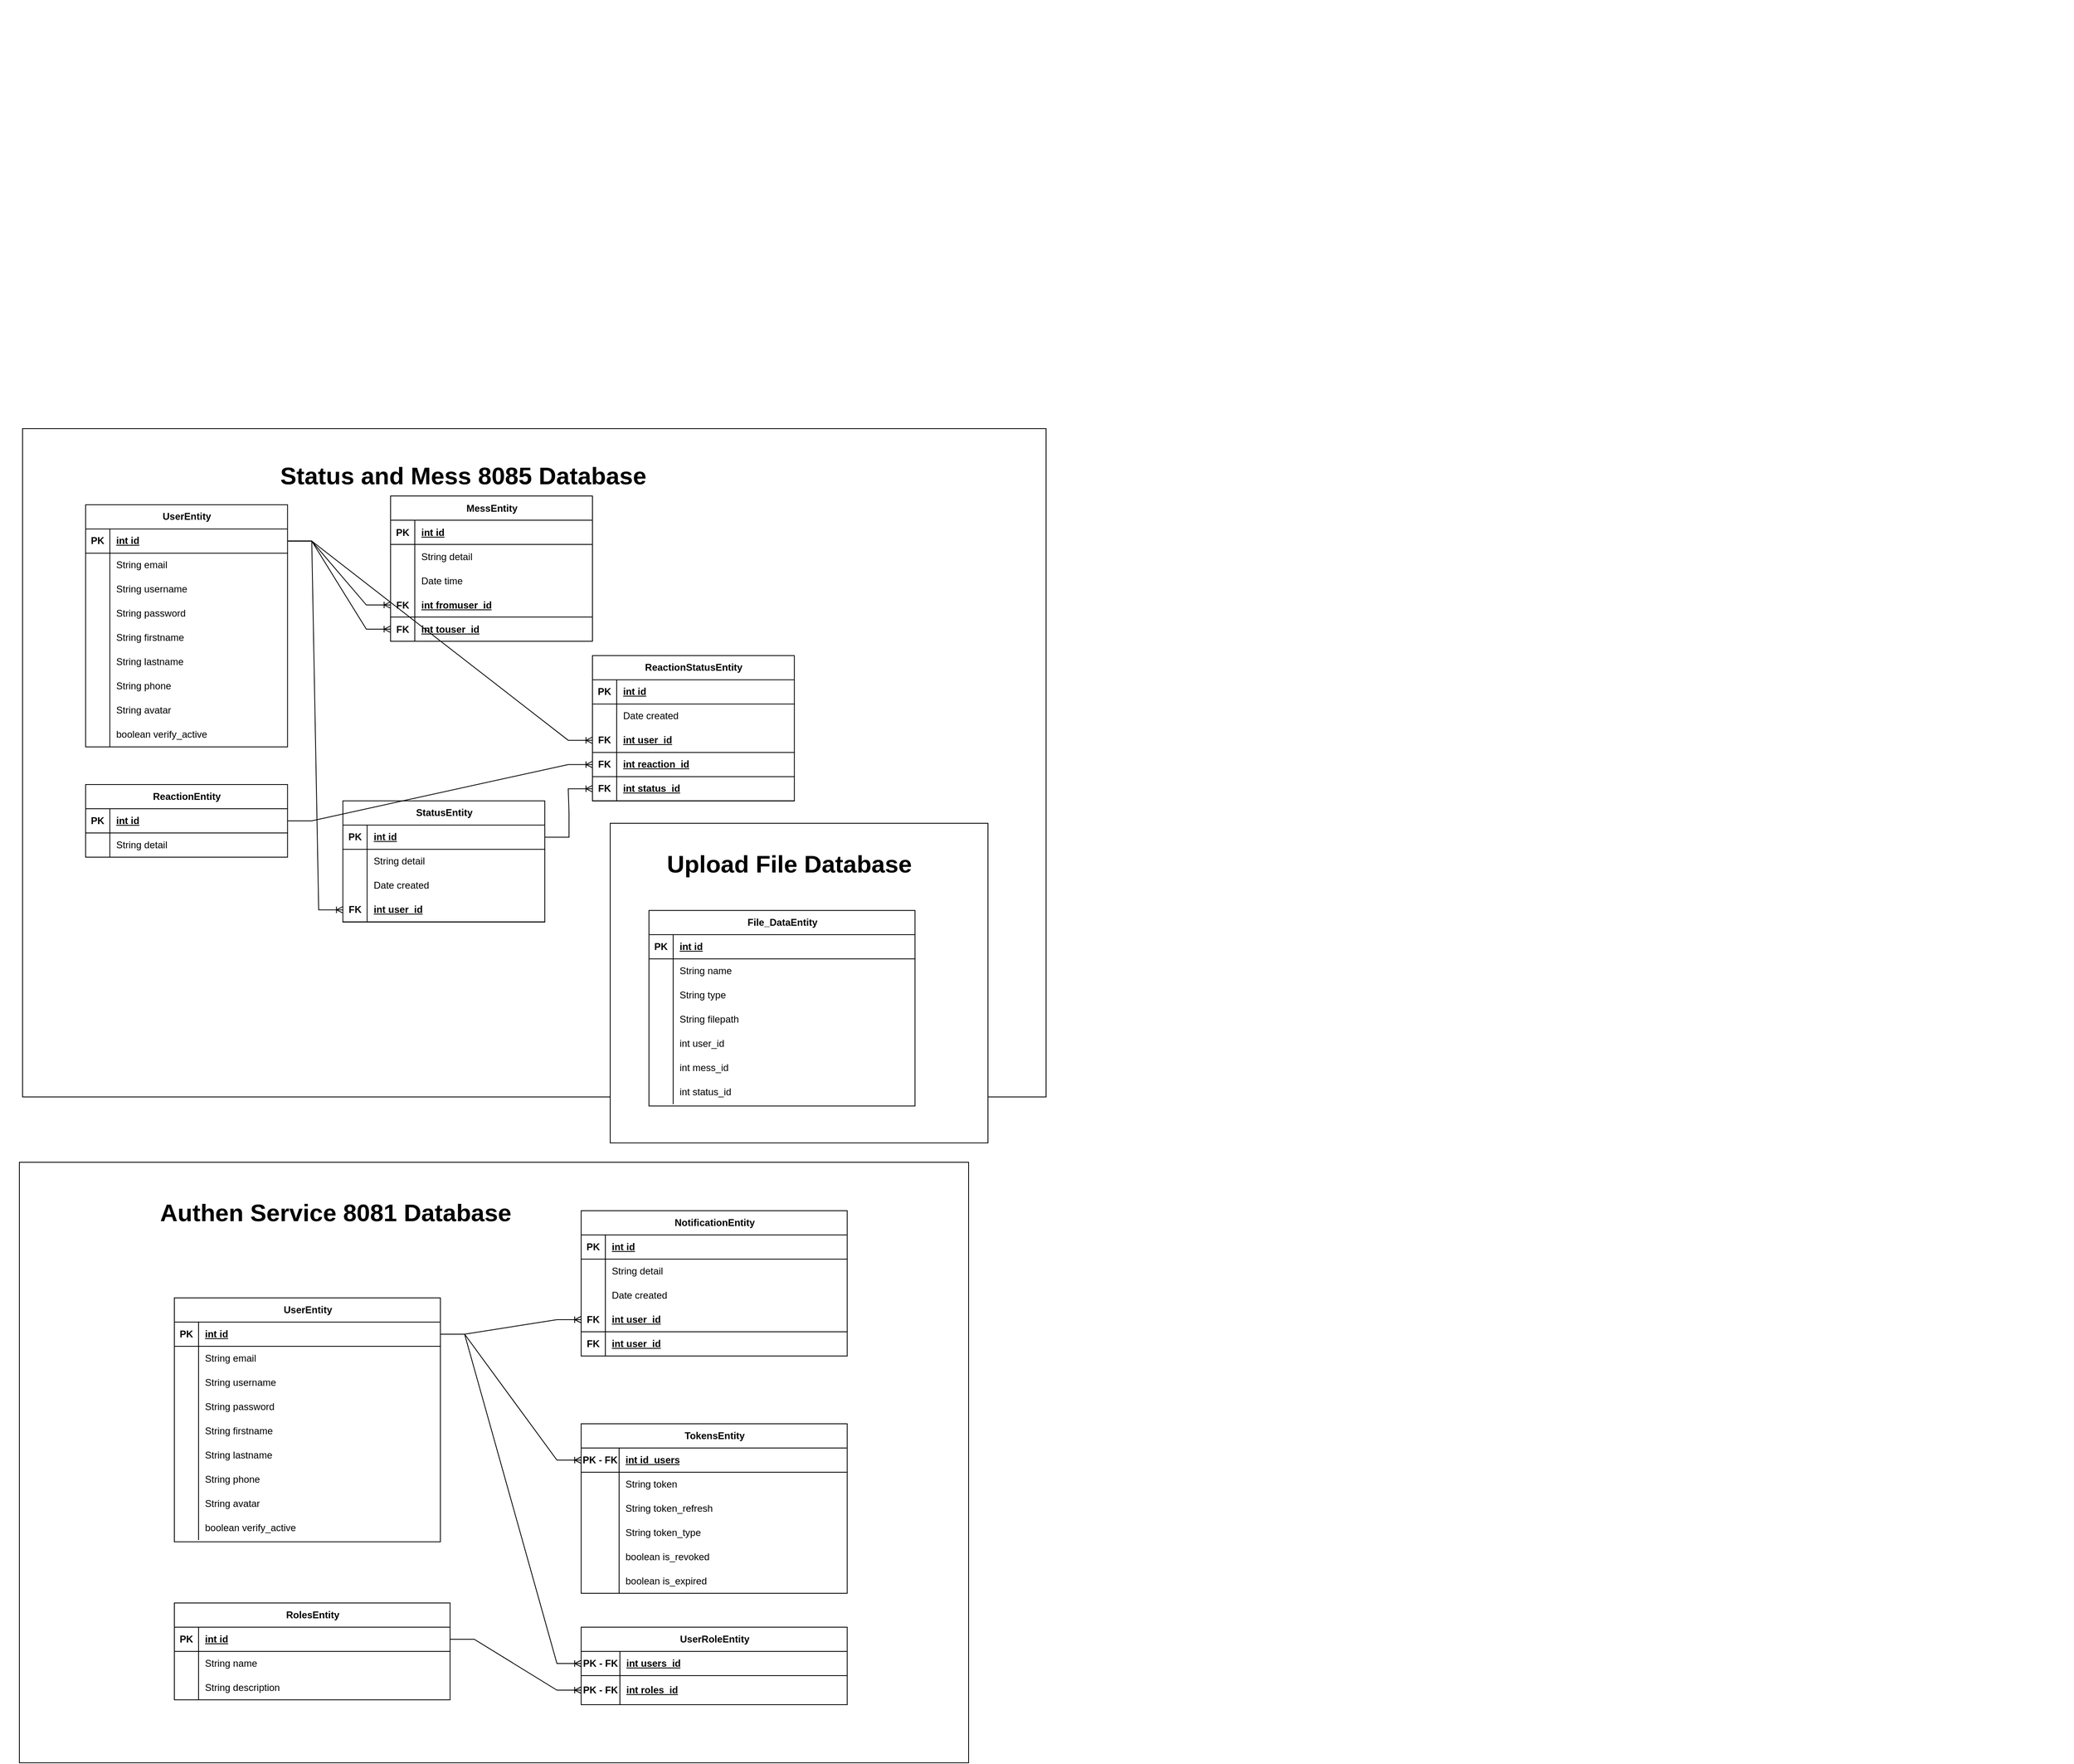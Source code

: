 <mxfile version="21.1.5" type="device">
  <diagram name="Page-1" id="OsHZTMU2ku3RHN0ZhJmU">
    <mxGraphModel dx="2949" dy="2816" grid="1" gridSize="12" guides="1" tooltips="1" connect="1" arrows="1" fold="1" page="1" pageScale="1" pageWidth="850" pageHeight="1100" math="0" shadow="0">
      <root>
        <mxCell id="0" />
        <mxCell id="1" parent="0" />
        <mxCell id="FC5HgXKpZtwlYjMmK-62-143" value="" style="rounded=0;whiteSpace=wrap;html=1;" parent="1" vertex="1">
          <mxGeometry x="-1560" y="-420" width="1176" height="744" as="geometry" />
        </mxCell>
        <mxCell id="FC5HgXKpZtwlYjMmK-62-3" value="" style="group" parent="1" vertex="1" connectable="0">
          <mxGeometry x="-36" y="-1860" width="1020" height="1932" as="geometry" />
        </mxCell>
        <mxCell id="FC5HgXKpZtwlYjMmK-62-6" value="" style="group" parent="FC5HgXKpZtwlYjMmK-62-3" vertex="1" connectable="0">
          <mxGeometry x="-1536" y="552" width="1284" height="828" as="geometry" />
        </mxCell>
        <mxCell id="FC5HgXKpZtwlYjMmK-62-5" value="" style="rounded=0;whiteSpace=wrap;html=1;" parent="FC5HgXKpZtwlYjMmK-62-6" vertex="1">
          <mxGeometry x="15.953" y="-20.962" width="1268.047" height="828" as="geometry" />
        </mxCell>
        <mxCell id="FC5HgXKpZtwlYjMmK-62-2" value="&lt;b style=&quot;border-color: var(--border-color);&quot;&gt;&lt;font style=&quot;font-size: 30px;&quot;&gt;Status and Mess 8085 Database&lt;/font&gt;&lt;/b&gt;" style="text;html=1;strokeColor=none;fillColor=none;align=center;verticalAlign=middle;whiteSpace=wrap;rounded=0;" parent="FC5HgXKpZtwlYjMmK-62-6" vertex="1">
          <mxGeometry x="145.702" y="10.484" width="832.319" height="52.062" as="geometry" />
        </mxCell>
        <mxCell id="FC5HgXKpZtwlYjMmK-62-7" value="MessEntity" style="shape=table;startSize=30;container=1;collapsible=1;childLayout=tableLayout;fixedRows=1;rowLines=0;fontStyle=1;align=center;resizeLast=1;html=1;" parent="FC5HgXKpZtwlYjMmK-62-6" vertex="1">
          <mxGeometry x="471.875" y="62.547" width="250.13" height="180" as="geometry" />
        </mxCell>
        <mxCell id="FC5HgXKpZtwlYjMmK-62-8" value="" style="shape=tableRow;horizontal=0;startSize=0;swimlaneHead=0;swimlaneBody=0;fillColor=none;collapsible=0;dropTarget=0;points=[[0,0.5],[1,0.5]];portConstraint=eastwest;top=0;left=0;right=0;bottom=1;" parent="FC5HgXKpZtwlYjMmK-62-7" vertex="1">
          <mxGeometry y="30" width="250.13" height="30" as="geometry" />
        </mxCell>
        <mxCell id="FC5HgXKpZtwlYjMmK-62-9" value="PK" style="shape=partialRectangle;connectable=0;fillColor=none;top=0;left=0;bottom=0;right=0;fontStyle=1;overflow=hidden;whiteSpace=wrap;html=1;" parent="FC5HgXKpZtwlYjMmK-62-8" vertex="1">
          <mxGeometry width="30" height="30" as="geometry">
            <mxRectangle width="30" height="30" as="alternateBounds" />
          </mxGeometry>
        </mxCell>
        <mxCell id="FC5HgXKpZtwlYjMmK-62-10" value="int id" style="shape=partialRectangle;connectable=0;fillColor=none;top=0;left=0;bottom=0;right=0;align=left;spacingLeft=6;fontStyle=5;overflow=hidden;whiteSpace=wrap;html=1;" parent="FC5HgXKpZtwlYjMmK-62-8" vertex="1">
          <mxGeometry x="30" width="220.13" height="30" as="geometry">
            <mxRectangle width="220.13" height="30" as="alternateBounds" />
          </mxGeometry>
        </mxCell>
        <mxCell id="FC5HgXKpZtwlYjMmK-62-14" value="" style="shape=tableRow;horizontal=0;startSize=0;swimlaneHead=0;swimlaneBody=0;fillColor=none;collapsible=0;dropTarget=0;points=[[0,0.5],[1,0.5]];portConstraint=eastwest;top=0;left=0;right=0;bottom=0;" parent="FC5HgXKpZtwlYjMmK-62-7" vertex="1">
          <mxGeometry y="60" width="250.13" height="30" as="geometry" />
        </mxCell>
        <mxCell id="FC5HgXKpZtwlYjMmK-62-15" value="" style="shape=partialRectangle;connectable=0;fillColor=none;top=0;left=0;bottom=0;right=0;editable=1;overflow=hidden;whiteSpace=wrap;html=1;" parent="FC5HgXKpZtwlYjMmK-62-14" vertex="1">
          <mxGeometry width="30" height="30" as="geometry">
            <mxRectangle width="30" height="30" as="alternateBounds" />
          </mxGeometry>
        </mxCell>
        <mxCell id="FC5HgXKpZtwlYjMmK-62-16" value="String detail" style="shape=partialRectangle;connectable=0;fillColor=none;top=0;left=0;bottom=0;right=0;align=left;spacingLeft=6;overflow=hidden;whiteSpace=wrap;html=1;" parent="FC5HgXKpZtwlYjMmK-62-14" vertex="1">
          <mxGeometry x="30" width="220.13" height="30" as="geometry">
            <mxRectangle width="220.13" height="30" as="alternateBounds" />
          </mxGeometry>
        </mxCell>
        <mxCell id="FC5HgXKpZtwlYjMmK-62-17" value="" style="shape=tableRow;horizontal=0;startSize=0;swimlaneHead=0;swimlaneBody=0;fillColor=none;collapsible=0;dropTarget=0;points=[[0,0.5],[1,0.5]];portConstraint=eastwest;top=0;left=0;right=0;bottom=0;" parent="FC5HgXKpZtwlYjMmK-62-7" vertex="1">
          <mxGeometry y="90" width="250.13" height="30" as="geometry" />
        </mxCell>
        <mxCell id="FC5HgXKpZtwlYjMmK-62-18" value="" style="shape=partialRectangle;connectable=0;fillColor=none;top=0;left=0;bottom=0;right=0;editable=1;overflow=hidden;whiteSpace=wrap;html=1;" parent="FC5HgXKpZtwlYjMmK-62-17" vertex="1">
          <mxGeometry width="30" height="30" as="geometry">
            <mxRectangle width="30" height="30" as="alternateBounds" />
          </mxGeometry>
        </mxCell>
        <mxCell id="FC5HgXKpZtwlYjMmK-62-19" value="Date time&amp;nbsp;" style="shape=partialRectangle;connectable=0;fillColor=none;top=0;left=0;bottom=0;right=0;align=left;spacingLeft=6;overflow=hidden;whiteSpace=wrap;html=1;" parent="FC5HgXKpZtwlYjMmK-62-17" vertex="1">
          <mxGeometry x="30" width="220.13" height="30" as="geometry">
            <mxRectangle width="220.13" height="30" as="alternateBounds" />
          </mxGeometry>
        </mxCell>
        <mxCell id="FC5HgXKpZtwlYjMmK-62-45" value="" style="shape=tableRow;horizontal=0;startSize=0;swimlaneHead=0;swimlaneBody=0;fillColor=none;collapsible=0;dropTarget=0;points=[[0,0.5],[1,0.5]];portConstraint=eastwest;top=0;left=0;right=0;bottom=1;" parent="FC5HgXKpZtwlYjMmK-62-7" vertex="1">
          <mxGeometry y="120" width="250.13" height="30" as="geometry" />
        </mxCell>
        <mxCell id="FC5HgXKpZtwlYjMmK-62-46" value="FK" style="shape=partialRectangle;connectable=0;fillColor=none;top=0;left=0;bottom=0;right=0;fontStyle=1;overflow=hidden;whiteSpace=wrap;html=1;" parent="FC5HgXKpZtwlYjMmK-62-45" vertex="1">
          <mxGeometry width="30" height="30" as="geometry">
            <mxRectangle width="30" height="30" as="alternateBounds" />
          </mxGeometry>
        </mxCell>
        <mxCell id="FC5HgXKpZtwlYjMmK-62-47" value="int fromuser_id" style="shape=partialRectangle;connectable=0;fillColor=none;top=0;left=0;bottom=0;right=0;align=left;spacingLeft=6;fontStyle=5;overflow=hidden;whiteSpace=wrap;html=1;" parent="FC5HgXKpZtwlYjMmK-62-45" vertex="1">
          <mxGeometry x="30" width="220.13" height="30" as="geometry">
            <mxRectangle width="220.13" height="30" as="alternateBounds" />
          </mxGeometry>
        </mxCell>
        <mxCell id="FC5HgXKpZtwlYjMmK-62-48" value="" style="shape=tableRow;horizontal=0;startSize=0;swimlaneHead=0;swimlaneBody=0;fillColor=none;collapsible=0;dropTarget=0;points=[[0,0.5],[1,0.5]];portConstraint=eastwest;top=0;left=0;right=0;bottom=1;" parent="FC5HgXKpZtwlYjMmK-62-7" vertex="1">
          <mxGeometry y="150" width="250.13" height="30" as="geometry" />
        </mxCell>
        <mxCell id="FC5HgXKpZtwlYjMmK-62-49" value="FK" style="shape=partialRectangle;connectable=0;fillColor=none;top=0;left=0;bottom=0;right=0;fontStyle=1;overflow=hidden;whiteSpace=wrap;html=1;" parent="FC5HgXKpZtwlYjMmK-62-48" vertex="1">
          <mxGeometry width="30" height="30" as="geometry">
            <mxRectangle width="30" height="30" as="alternateBounds" />
          </mxGeometry>
        </mxCell>
        <mxCell id="FC5HgXKpZtwlYjMmK-62-50" value="int touser_id" style="shape=partialRectangle;connectable=0;fillColor=none;top=0;left=0;bottom=0;right=0;align=left;spacingLeft=6;fontStyle=5;overflow=hidden;whiteSpace=wrap;html=1;" parent="FC5HgXKpZtwlYjMmK-62-48" vertex="1">
          <mxGeometry x="30" width="220.13" height="30" as="geometry">
            <mxRectangle width="220.13" height="30" as="alternateBounds" />
          </mxGeometry>
        </mxCell>
        <mxCell id="FC5HgXKpZtwlYjMmK-62-51" value="ReactionEntity" style="shape=table;startSize=30;container=1;collapsible=1;childLayout=tableLayout;fixedRows=1;rowLines=0;fontStyle=1;align=center;resizeLast=1;html=1;" parent="FC5HgXKpZtwlYjMmK-62-6" vertex="1">
          <mxGeometry x="94.096" y="419.996" width="250.13" height="90" as="geometry" />
        </mxCell>
        <mxCell id="FC5HgXKpZtwlYjMmK-62-52" value="" style="shape=tableRow;horizontal=0;startSize=0;swimlaneHead=0;swimlaneBody=0;fillColor=none;collapsible=0;dropTarget=0;points=[[0,0.5],[1,0.5]];portConstraint=eastwest;top=0;left=0;right=0;bottom=1;" parent="FC5HgXKpZtwlYjMmK-62-51" vertex="1">
          <mxGeometry y="30" width="250.13" height="30" as="geometry" />
        </mxCell>
        <mxCell id="FC5HgXKpZtwlYjMmK-62-53" value="PK" style="shape=partialRectangle;connectable=0;fillColor=none;top=0;left=0;bottom=0;right=0;fontStyle=1;overflow=hidden;whiteSpace=wrap;html=1;" parent="FC5HgXKpZtwlYjMmK-62-52" vertex="1">
          <mxGeometry width="30" height="30" as="geometry">
            <mxRectangle width="30" height="30" as="alternateBounds" />
          </mxGeometry>
        </mxCell>
        <mxCell id="FC5HgXKpZtwlYjMmK-62-54" value="int id" style="shape=partialRectangle;connectable=0;fillColor=none;top=0;left=0;bottom=0;right=0;align=left;spacingLeft=6;fontStyle=5;overflow=hidden;whiteSpace=wrap;html=1;" parent="FC5HgXKpZtwlYjMmK-62-52" vertex="1">
          <mxGeometry x="30" width="220.13" height="30" as="geometry">
            <mxRectangle width="220.13" height="30" as="alternateBounds" />
          </mxGeometry>
        </mxCell>
        <mxCell id="FC5HgXKpZtwlYjMmK-62-55" value="" style="shape=tableRow;horizontal=0;startSize=0;swimlaneHead=0;swimlaneBody=0;fillColor=none;collapsible=0;dropTarget=0;points=[[0,0.5],[1,0.5]];portConstraint=eastwest;top=0;left=0;right=0;bottom=0;" parent="FC5HgXKpZtwlYjMmK-62-51" vertex="1">
          <mxGeometry y="60" width="250.13" height="30" as="geometry" />
        </mxCell>
        <mxCell id="FC5HgXKpZtwlYjMmK-62-56" value="" style="shape=partialRectangle;connectable=0;fillColor=none;top=0;left=0;bottom=0;right=0;editable=1;overflow=hidden;whiteSpace=wrap;html=1;" parent="FC5HgXKpZtwlYjMmK-62-55" vertex="1">
          <mxGeometry width="30" height="30" as="geometry">
            <mxRectangle width="30" height="30" as="alternateBounds" />
          </mxGeometry>
        </mxCell>
        <mxCell id="FC5HgXKpZtwlYjMmK-62-57" value="String detail" style="shape=partialRectangle;connectable=0;fillColor=none;top=0;left=0;bottom=0;right=0;align=left;spacingLeft=6;overflow=hidden;whiteSpace=wrap;html=1;" parent="FC5HgXKpZtwlYjMmK-62-55" vertex="1">
          <mxGeometry x="30" width="220.13" height="30" as="geometry">
            <mxRectangle width="220.13" height="30" as="alternateBounds" />
          </mxGeometry>
        </mxCell>
        <mxCell id="FC5HgXKpZtwlYjMmK-62-67" value="StatusEntity" style="shape=table;startSize=30;container=1;collapsible=1;childLayout=tableLayout;fixedRows=1;rowLines=0;fontStyle=1;align=center;resizeLast=1;html=1;" parent="FC5HgXKpZtwlYjMmK-62-6" vertex="1">
          <mxGeometry x="412.823" y="440.203" width="250.13" height="150" as="geometry" />
        </mxCell>
        <mxCell id="FC5HgXKpZtwlYjMmK-62-68" value="" style="shape=tableRow;horizontal=0;startSize=0;swimlaneHead=0;swimlaneBody=0;fillColor=none;collapsible=0;dropTarget=0;points=[[0,0.5],[1,0.5]];portConstraint=eastwest;top=0;left=0;right=0;bottom=1;" parent="FC5HgXKpZtwlYjMmK-62-67" vertex="1">
          <mxGeometry y="30" width="250.13" height="30" as="geometry" />
        </mxCell>
        <mxCell id="FC5HgXKpZtwlYjMmK-62-69" value="PK" style="shape=partialRectangle;connectable=0;fillColor=none;top=0;left=0;bottom=0;right=0;fontStyle=1;overflow=hidden;whiteSpace=wrap;html=1;" parent="FC5HgXKpZtwlYjMmK-62-68" vertex="1">
          <mxGeometry width="30" height="30" as="geometry">
            <mxRectangle width="30" height="30" as="alternateBounds" />
          </mxGeometry>
        </mxCell>
        <mxCell id="FC5HgXKpZtwlYjMmK-62-70" value="int id" style="shape=partialRectangle;connectable=0;fillColor=none;top=0;left=0;bottom=0;right=0;align=left;spacingLeft=6;fontStyle=5;overflow=hidden;whiteSpace=wrap;html=1;" parent="FC5HgXKpZtwlYjMmK-62-68" vertex="1">
          <mxGeometry x="30" width="220.13" height="30" as="geometry">
            <mxRectangle width="220.13" height="30" as="alternateBounds" />
          </mxGeometry>
        </mxCell>
        <mxCell id="FC5HgXKpZtwlYjMmK-62-71" value="" style="shape=tableRow;horizontal=0;startSize=0;swimlaneHead=0;swimlaneBody=0;fillColor=none;collapsible=0;dropTarget=0;points=[[0,0.5],[1,0.5]];portConstraint=eastwest;top=0;left=0;right=0;bottom=0;" parent="FC5HgXKpZtwlYjMmK-62-67" vertex="1">
          <mxGeometry y="60" width="250.13" height="30" as="geometry" />
        </mxCell>
        <mxCell id="FC5HgXKpZtwlYjMmK-62-72" value="" style="shape=partialRectangle;connectable=0;fillColor=none;top=0;left=0;bottom=0;right=0;editable=1;overflow=hidden;whiteSpace=wrap;html=1;" parent="FC5HgXKpZtwlYjMmK-62-71" vertex="1">
          <mxGeometry width="30" height="30" as="geometry">
            <mxRectangle width="30" height="30" as="alternateBounds" />
          </mxGeometry>
        </mxCell>
        <mxCell id="FC5HgXKpZtwlYjMmK-62-73" value="String detail" style="shape=partialRectangle;connectable=0;fillColor=none;top=0;left=0;bottom=0;right=0;align=left;spacingLeft=6;overflow=hidden;whiteSpace=wrap;html=1;" parent="FC5HgXKpZtwlYjMmK-62-71" vertex="1">
          <mxGeometry x="30" width="220.13" height="30" as="geometry">
            <mxRectangle width="220.13" height="30" as="alternateBounds" />
          </mxGeometry>
        </mxCell>
        <mxCell id="FC5HgXKpZtwlYjMmK-62-74" value="" style="shape=tableRow;horizontal=0;startSize=0;swimlaneHead=0;swimlaneBody=0;fillColor=none;collapsible=0;dropTarget=0;points=[[0,0.5],[1,0.5]];portConstraint=eastwest;top=0;left=0;right=0;bottom=0;" parent="FC5HgXKpZtwlYjMmK-62-67" vertex="1">
          <mxGeometry y="90" width="250.13" height="30" as="geometry" />
        </mxCell>
        <mxCell id="FC5HgXKpZtwlYjMmK-62-75" value="" style="shape=partialRectangle;connectable=0;fillColor=none;top=0;left=0;bottom=0;right=0;editable=1;overflow=hidden;whiteSpace=wrap;html=1;" parent="FC5HgXKpZtwlYjMmK-62-74" vertex="1">
          <mxGeometry width="30" height="30" as="geometry">
            <mxRectangle width="30" height="30" as="alternateBounds" />
          </mxGeometry>
        </mxCell>
        <mxCell id="FC5HgXKpZtwlYjMmK-62-76" value="Date created&amp;nbsp;" style="shape=partialRectangle;connectable=0;fillColor=none;top=0;left=0;bottom=0;right=0;align=left;spacingLeft=6;overflow=hidden;whiteSpace=wrap;html=1;" parent="FC5HgXKpZtwlYjMmK-62-74" vertex="1">
          <mxGeometry x="30" width="220.13" height="30" as="geometry">
            <mxRectangle width="220.13" height="30" as="alternateBounds" />
          </mxGeometry>
        </mxCell>
        <mxCell id="FC5HgXKpZtwlYjMmK-62-80" value="" style="shape=tableRow;horizontal=0;startSize=0;swimlaneHead=0;swimlaneBody=0;fillColor=none;collapsible=0;dropTarget=0;points=[[0,0.5],[1,0.5]];portConstraint=eastwest;top=0;left=0;right=0;bottom=1;" parent="FC5HgXKpZtwlYjMmK-62-67" vertex="1">
          <mxGeometry y="120" width="250.13" height="30" as="geometry" />
        </mxCell>
        <mxCell id="FC5HgXKpZtwlYjMmK-62-81" value="FK" style="shape=partialRectangle;connectable=0;fillColor=none;top=0;left=0;bottom=0;right=0;fontStyle=1;overflow=hidden;whiteSpace=wrap;html=1;" parent="FC5HgXKpZtwlYjMmK-62-80" vertex="1">
          <mxGeometry width="30" height="30" as="geometry">
            <mxRectangle width="30" height="30" as="alternateBounds" />
          </mxGeometry>
        </mxCell>
        <mxCell id="FC5HgXKpZtwlYjMmK-62-82" value="int user_id" style="shape=partialRectangle;connectable=0;fillColor=none;top=0;left=0;bottom=0;right=0;align=left;spacingLeft=6;fontStyle=5;overflow=hidden;whiteSpace=wrap;html=1;" parent="FC5HgXKpZtwlYjMmK-62-80" vertex="1">
          <mxGeometry x="30" width="220.13" height="30" as="geometry">
            <mxRectangle width="220.13" height="30" as="alternateBounds" />
          </mxGeometry>
        </mxCell>
        <mxCell id="FC5HgXKpZtwlYjMmK-62-83" value="ReactionStatusEntity" style="shape=table;startSize=30;container=1;collapsible=1;childLayout=tableLayout;fixedRows=1;rowLines=0;fontStyle=1;align=center;resizeLast=1;html=1;" parent="FC5HgXKpZtwlYjMmK-62-6" vertex="1">
          <mxGeometry x="722.001" y="260.205" width="250.13" height="180" as="geometry" />
        </mxCell>
        <mxCell id="FC5HgXKpZtwlYjMmK-62-84" value="" style="shape=tableRow;horizontal=0;startSize=0;swimlaneHead=0;swimlaneBody=0;fillColor=none;collapsible=0;dropTarget=0;points=[[0,0.5],[1,0.5]];portConstraint=eastwest;top=0;left=0;right=0;bottom=1;" parent="FC5HgXKpZtwlYjMmK-62-83" vertex="1">
          <mxGeometry y="30" width="250.13" height="30" as="geometry" />
        </mxCell>
        <mxCell id="FC5HgXKpZtwlYjMmK-62-85" value="PK" style="shape=partialRectangle;connectable=0;fillColor=none;top=0;left=0;bottom=0;right=0;fontStyle=1;overflow=hidden;whiteSpace=wrap;html=1;" parent="FC5HgXKpZtwlYjMmK-62-84" vertex="1">
          <mxGeometry width="30" height="30" as="geometry">
            <mxRectangle width="30" height="30" as="alternateBounds" />
          </mxGeometry>
        </mxCell>
        <mxCell id="FC5HgXKpZtwlYjMmK-62-86" value="int id" style="shape=partialRectangle;connectable=0;fillColor=none;top=0;left=0;bottom=0;right=0;align=left;spacingLeft=6;fontStyle=5;overflow=hidden;whiteSpace=wrap;html=1;" parent="FC5HgXKpZtwlYjMmK-62-84" vertex="1">
          <mxGeometry x="30" width="220.13" height="30" as="geometry">
            <mxRectangle width="220.13" height="30" as="alternateBounds" />
          </mxGeometry>
        </mxCell>
        <mxCell id="FC5HgXKpZtwlYjMmK-62-90" value="" style="shape=tableRow;horizontal=0;startSize=0;swimlaneHead=0;swimlaneBody=0;fillColor=none;collapsible=0;dropTarget=0;points=[[0,0.5],[1,0.5]];portConstraint=eastwest;top=0;left=0;right=0;bottom=0;" parent="FC5HgXKpZtwlYjMmK-62-83" vertex="1">
          <mxGeometry y="60" width="250.13" height="30" as="geometry" />
        </mxCell>
        <mxCell id="FC5HgXKpZtwlYjMmK-62-91" value="" style="shape=partialRectangle;connectable=0;fillColor=none;top=0;left=0;bottom=0;right=0;editable=1;overflow=hidden;whiteSpace=wrap;html=1;" parent="FC5HgXKpZtwlYjMmK-62-90" vertex="1">
          <mxGeometry width="30" height="30" as="geometry">
            <mxRectangle width="30" height="30" as="alternateBounds" />
          </mxGeometry>
        </mxCell>
        <mxCell id="FC5HgXKpZtwlYjMmK-62-92" value="Date created&amp;nbsp;" style="shape=partialRectangle;connectable=0;fillColor=none;top=0;left=0;bottom=0;right=0;align=left;spacingLeft=6;overflow=hidden;whiteSpace=wrap;html=1;" parent="FC5HgXKpZtwlYjMmK-62-90" vertex="1">
          <mxGeometry x="30" width="220.13" height="30" as="geometry">
            <mxRectangle width="220.13" height="30" as="alternateBounds" />
          </mxGeometry>
        </mxCell>
        <mxCell id="FC5HgXKpZtwlYjMmK-62-93" value="" style="shape=tableRow;horizontal=0;startSize=0;swimlaneHead=0;swimlaneBody=0;fillColor=none;collapsible=0;dropTarget=0;points=[[0,0.5],[1,0.5]];portConstraint=eastwest;top=0;left=0;right=0;bottom=1;" parent="FC5HgXKpZtwlYjMmK-62-83" vertex="1">
          <mxGeometry y="90" width="250.13" height="30" as="geometry" />
        </mxCell>
        <mxCell id="FC5HgXKpZtwlYjMmK-62-94" value="FK" style="shape=partialRectangle;connectable=0;fillColor=none;top=0;left=0;bottom=0;right=0;fontStyle=1;overflow=hidden;whiteSpace=wrap;html=1;" parent="FC5HgXKpZtwlYjMmK-62-93" vertex="1">
          <mxGeometry width="30" height="30" as="geometry">
            <mxRectangle width="30" height="30" as="alternateBounds" />
          </mxGeometry>
        </mxCell>
        <mxCell id="FC5HgXKpZtwlYjMmK-62-95" value="int user_id" style="shape=partialRectangle;connectable=0;fillColor=none;top=0;left=0;bottom=0;right=0;align=left;spacingLeft=6;fontStyle=5;overflow=hidden;whiteSpace=wrap;html=1;" parent="FC5HgXKpZtwlYjMmK-62-93" vertex="1">
          <mxGeometry x="30" width="220.13" height="30" as="geometry">
            <mxRectangle width="220.13" height="30" as="alternateBounds" />
          </mxGeometry>
        </mxCell>
        <mxCell id="FC5HgXKpZtwlYjMmK-62-96" value="" style="shape=tableRow;horizontal=0;startSize=0;swimlaneHead=0;swimlaneBody=0;fillColor=none;collapsible=0;dropTarget=0;points=[[0,0.5],[1,0.5]];portConstraint=eastwest;top=0;left=0;right=0;bottom=1;" parent="FC5HgXKpZtwlYjMmK-62-83" vertex="1">
          <mxGeometry y="120" width="250.13" height="30" as="geometry" />
        </mxCell>
        <mxCell id="FC5HgXKpZtwlYjMmK-62-97" value="FK" style="shape=partialRectangle;connectable=0;fillColor=none;top=0;left=0;bottom=0;right=0;fontStyle=1;overflow=hidden;whiteSpace=wrap;html=1;" parent="FC5HgXKpZtwlYjMmK-62-96" vertex="1">
          <mxGeometry width="30" height="30" as="geometry">
            <mxRectangle width="30" height="30" as="alternateBounds" />
          </mxGeometry>
        </mxCell>
        <mxCell id="FC5HgXKpZtwlYjMmK-62-98" value="int&amp;nbsp;reaction_id" style="shape=partialRectangle;connectable=0;fillColor=none;top=0;left=0;bottom=0;right=0;align=left;spacingLeft=6;fontStyle=5;overflow=hidden;whiteSpace=wrap;html=1;" parent="FC5HgXKpZtwlYjMmK-62-96" vertex="1">
          <mxGeometry x="30" width="220.13" height="30" as="geometry">
            <mxRectangle width="220.13" height="30" as="alternateBounds" />
          </mxGeometry>
        </mxCell>
        <mxCell id="FC5HgXKpZtwlYjMmK-62-99" value="" style="shape=tableRow;horizontal=0;startSize=0;swimlaneHead=0;swimlaneBody=0;fillColor=none;collapsible=0;dropTarget=0;points=[[0,0.5],[1,0.5]];portConstraint=eastwest;top=0;left=0;right=0;bottom=1;" parent="FC5HgXKpZtwlYjMmK-62-83" vertex="1">
          <mxGeometry y="150" width="250.13" height="30" as="geometry" />
        </mxCell>
        <mxCell id="FC5HgXKpZtwlYjMmK-62-100" value="FK" style="shape=partialRectangle;connectable=0;fillColor=none;top=0;left=0;bottom=0;right=0;fontStyle=1;overflow=hidden;whiteSpace=wrap;html=1;" parent="FC5HgXKpZtwlYjMmK-62-99" vertex="1">
          <mxGeometry width="30" height="30" as="geometry">
            <mxRectangle width="30" height="30" as="alternateBounds" />
          </mxGeometry>
        </mxCell>
        <mxCell id="FC5HgXKpZtwlYjMmK-62-101" value="int&amp;nbsp;status_id" style="shape=partialRectangle;connectable=0;fillColor=none;top=0;left=0;bottom=0;right=0;align=left;spacingLeft=6;fontStyle=5;overflow=hidden;whiteSpace=wrap;html=1;" parent="FC5HgXKpZtwlYjMmK-62-99" vertex="1">
          <mxGeometry x="30" width="220.13" height="30" as="geometry">
            <mxRectangle width="220.13" height="30" as="alternateBounds" />
          </mxGeometry>
        </mxCell>
        <mxCell id="FC5HgXKpZtwlYjMmK-62-103" value="UserEntity" style="shape=table;startSize=30;container=1;collapsible=1;childLayout=tableLayout;fixedRows=1;rowLines=0;fontStyle=1;align=center;resizeLast=1;html=1;" parent="FC5HgXKpZtwlYjMmK-62-6" vertex="1">
          <mxGeometry x="94.099" y="73.367" width="250.13" height="300" as="geometry" />
        </mxCell>
        <mxCell id="FC5HgXKpZtwlYjMmK-62-104" value="" style="shape=tableRow;horizontal=0;startSize=0;swimlaneHead=0;swimlaneBody=0;fillColor=none;collapsible=0;dropTarget=0;points=[[0,0.5],[1,0.5]];portConstraint=eastwest;top=0;left=0;right=0;bottom=1;" parent="FC5HgXKpZtwlYjMmK-62-103" vertex="1">
          <mxGeometry y="30" width="250.13" height="30" as="geometry" />
        </mxCell>
        <mxCell id="FC5HgXKpZtwlYjMmK-62-105" value="PK" style="shape=partialRectangle;connectable=0;fillColor=none;top=0;left=0;bottom=0;right=0;fontStyle=1;overflow=hidden;whiteSpace=wrap;html=1;" parent="FC5HgXKpZtwlYjMmK-62-104" vertex="1">
          <mxGeometry width="30" height="30" as="geometry">
            <mxRectangle width="30" height="30" as="alternateBounds" />
          </mxGeometry>
        </mxCell>
        <mxCell id="FC5HgXKpZtwlYjMmK-62-106" value="int id" style="shape=partialRectangle;connectable=0;fillColor=none;top=0;left=0;bottom=0;right=0;align=left;spacingLeft=6;fontStyle=5;overflow=hidden;whiteSpace=wrap;html=1;" parent="FC5HgXKpZtwlYjMmK-62-104" vertex="1">
          <mxGeometry x="30" width="220.13" height="30" as="geometry">
            <mxRectangle width="220.13" height="30" as="alternateBounds" />
          </mxGeometry>
        </mxCell>
        <mxCell id="FC5HgXKpZtwlYjMmK-62-107" value="" style="shape=tableRow;horizontal=0;startSize=0;swimlaneHead=0;swimlaneBody=0;fillColor=none;collapsible=0;dropTarget=0;points=[[0,0.5],[1,0.5]];portConstraint=eastwest;top=0;left=0;right=0;bottom=0;" parent="FC5HgXKpZtwlYjMmK-62-103" vertex="1">
          <mxGeometry y="60" width="250.13" height="30" as="geometry" />
        </mxCell>
        <mxCell id="FC5HgXKpZtwlYjMmK-62-108" value="" style="shape=partialRectangle;connectable=0;fillColor=none;top=0;left=0;bottom=0;right=0;editable=1;overflow=hidden;whiteSpace=wrap;html=1;" parent="FC5HgXKpZtwlYjMmK-62-107" vertex="1">
          <mxGeometry width="30" height="30" as="geometry">
            <mxRectangle width="30" height="30" as="alternateBounds" />
          </mxGeometry>
        </mxCell>
        <mxCell id="FC5HgXKpZtwlYjMmK-62-109" value="String email" style="shape=partialRectangle;connectable=0;fillColor=none;top=0;left=0;bottom=0;right=0;align=left;spacingLeft=6;overflow=hidden;whiteSpace=wrap;html=1;" parent="FC5HgXKpZtwlYjMmK-62-107" vertex="1">
          <mxGeometry x="30" width="220.13" height="30" as="geometry">
            <mxRectangle width="220.13" height="30" as="alternateBounds" />
          </mxGeometry>
        </mxCell>
        <mxCell id="FC5HgXKpZtwlYjMmK-62-110" value="" style="shape=tableRow;horizontal=0;startSize=0;swimlaneHead=0;swimlaneBody=0;fillColor=none;collapsible=0;dropTarget=0;points=[[0,0.5],[1,0.5]];portConstraint=eastwest;top=0;left=0;right=0;bottom=0;" parent="FC5HgXKpZtwlYjMmK-62-103" vertex="1">
          <mxGeometry y="90" width="250.13" height="30" as="geometry" />
        </mxCell>
        <mxCell id="FC5HgXKpZtwlYjMmK-62-111" value="" style="shape=partialRectangle;connectable=0;fillColor=none;top=0;left=0;bottom=0;right=0;editable=1;overflow=hidden;whiteSpace=wrap;html=1;" parent="FC5HgXKpZtwlYjMmK-62-110" vertex="1">
          <mxGeometry width="30" height="30" as="geometry">
            <mxRectangle width="30" height="30" as="alternateBounds" />
          </mxGeometry>
        </mxCell>
        <mxCell id="FC5HgXKpZtwlYjMmK-62-112" value="String&amp;nbsp;username" style="shape=partialRectangle;connectable=0;fillColor=none;top=0;left=0;bottom=0;right=0;align=left;spacingLeft=6;overflow=hidden;whiteSpace=wrap;html=1;" parent="FC5HgXKpZtwlYjMmK-62-110" vertex="1">
          <mxGeometry x="30" width="220.13" height="30" as="geometry">
            <mxRectangle width="220.13" height="30" as="alternateBounds" />
          </mxGeometry>
        </mxCell>
        <mxCell id="FC5HgXKpZtwlYjMmK-62-125" value="" style="shape=tableRow;horizontal=0;startSize=0;swimlaneHead=0;swimlaneBody=0;fillColor=none;collapsible=0;dropTarget=0;points=[[0,0.5],[1,0.5]];portConstraint=eastwest;top=0;left=0;right=0;bottom=0;" parent="FC5HgXKpZtwlYjMmK-62-103" vertex="1">
          <mxGeometry y="120" width="250.13" height="30" as="geometry" />
        </mxCell>
        <mxCell id="FC5HgXKpZtwlYjMmK-62-126" value="" style="shape=partialRectangle;connectable=0;fillColor=none;top=0;left=0;bottom=0;right=0;editable=1;overflow=hidden;whiteSpace=wrap;html=1;" parent="FC5HgXKpZtwlYjMmK-62-125" vertex="1">
          <mxGeometry width="30" height="30" as="geometry">
            <mxRectangle width="30" height="30" as="alternateBounds" />
          </mxGeometry>
        </mxCell>
        <mxCell id="FC5HgXKpZtwlYjMmK-62-127" value="String&amp;nbsp;password" style="shape=partialRectangle;connectable=0;fillColor=none;top=0;left=0;bottom=0;right=0;align=left;spacingLeft=6;overflow=hidden;whiteSpace=wrap;html=1;" parent="FC5HgXKpZtwlYjMmK-62-125" vertex="1">
          <mxGeometry x="30" width="220.13" height="30" as="geometry">
            <mxRectangle width="220.13" height="30" as="alternateBounds" />
          </mxGeometry>
        </mxCell>
        <mxCell id="FC5HgXKpZtwlYjMmK-62-128" value="" style="shape=tableRow;horizontal=0;startSize=0;swimlaneHead=0;swimlaneBody=0;fillColor=none;collapsible=0;dropTarget=0;points=[[0,0.5],[1,0.5]];portConstraint=eastwest;top=0;left=0;right=0;bottom=0;" parent="FC5HgXKpZtwlYjMmK-62-103" vertex="1">
          <mxGeometry y="150" width="250.13" height="30" as="geometry" />
        </mxCell>
        <mxCell id="FC5HgXKpZtwlYjMmK-62-129" value="" style="shape=partialRectangle;connectable=0;fillColor=none;top=0;left=0;bottom=0;right=0;editable=1;overflow=hidden;whiteSpace=wrap;html=1;" parent="FC5HgXKpZtwlYjMmK-62-128" vertex="1">
          <mxGeometry width="30" height="30" as="geometry">
            <mxRectangle width="30" height="30" as="alternateBounds" />
          </mxGeometry>
        </mxCell>
        <mxCell id="FC5HgXKpZtwlYjMmK-62-130" value="String&amp;nbsp;firstname" style="shape=partialRectangle;connectable=0;fillColor=none;top=0;left=0;bottom=0;right=0;align=left;spacingLeft=6;overflow=hidden;whiteSpace=wrap;html=1;" parent="FC5HgXKpZtwlYjMmK-62-128" vertex="1">
          <mxGeometry x="30" width="220.13" height="30" as="geometry">
            <mxRectangle width="220.13" height="30" as="alternateBounds" />
          </mxGeometry>
        </mxCell>
        <mxCell id="FC5HgXKpZtwlYjMmK-62-131" value="" style="shape=tableRow;horizontal=0;startSize=0;swimlaneHead=0;swimlaneBody=0;fillColor=none;collapsible=0;dropTarget=0;points=[[0,0.5],[1,0.5]];portConstraint=eastwest;top=0;left=0;right=0;bottom=0;" parent="FC5HgXKpZtwlYjMmK-62-103" vertex="1">
          <mxGeometry y="180" width="250.13" height="30" as="geometry" />
        </mxCell>
        <mxCell id="FC5HgXKpZtwlYjMmK-62-132" value="" style="shape=partialRectangle;connectable=0;fillColor=none;top=0;left=0;bottom=0;right=0;editable=1;overflow=hidden;whiteSpace=wrap;html=1;" parent="FC5HgXKpZtwlYjMmK-62-131" vertex="1">
          <mxGeometry width="30" height="30" as="geometry">
            <mxRectangle width="30" height="30" as="alternateBounds" />
          </mxGeometry>
        </mxCell>
        <mxCell id="FC5HgXKpZtwlYjMmK-62-133" value="String&amp;nbsp;lastname" style="shape=partialRectangle;connectable=0;fillColor=none;top=0;left=0;bottom=0;right=0;align=left;spacingLeft=6;overflow=hidden;whiteSpace=wrap;html=1;" parent="FC5HgXKpZtwlYjMmK-62-131" vertex="1">
          <mxGeometry x="30" width="220.13" height="30" as="geometry">
            <mxRectangle width="220.13" height="30" as="alternateBounds" />
          </mxGeometry>
        </mxCell>
        <mxCell id="FC5HgXKpZtwlYjMmK-62-134" value="" style="shape=tableRow;horizontal=0;startSize=0;swimlaneHead=0;swimlaneBody=0;fillColor=none;collapsible=0;dropTarget=0;points=[[0,0.5],[1,0.5]];portConstraint=eastwest;top=0;left=0;right=0;bottom=0;" parent="FC5HgXKpZtwlYjMmK-62-103" vertex="1">
          <mxGeometry y="210" width="250.13" height="30" as="geometry" />
        </mxCell>
        <mxCell id="FC5HgXKpZtwlYjMmK-62-135" value="" style="shape=partialRectangle;connectable=0;fillColor=none;top=0;left=0;bottom=0;right=0;editable=1;overflow=hidden;whiteSpace=wrap;html=1;" parent="FC5HgXKpZtwlYjMmK-62-134" vertex="1">
          <mxGeometry width="30" height="30" as="geometry">
            <mxRectangle width="30" height="30" as="alternateBounds" />
          </mxGeometry>
        </mxCell>
        <mxCell id="FC5HgXKpZtwlYjMmK-62-136" value="String&amp;nbsp;phone" style="shape=partialRectangle;connectable=0;fillColor=none;top=0;left=0;bottom=0;right=0;align=left;spacingLeft=6;overflow=hidden;whiteSpace=wrap;html=1;" parent="FC5HgXKpZtwlYjMmK-62-134" vertex="1">
          <mxGeometry x="30" width="220.13" height="30" as="geometry">
            <mxRectangle width="220.13" height="30" as="alternateBounds" />
          </mxGeometry>
        </mxCell>
        <mxCell id="FC5HgXKpZtwlYjMmK-62-137" value="" style="shape=tableRow;horizontal=0;startSize=0;swimlaneHead=0;swimlaneBody=0;fillColor=none;collapsible=0;dropTarget=0;points=[[0,0.5],[1,0.5]];portConstraint=eastwest;top=0;left=0;right=0;bottom=0;" parent="FC5HgXKpZtwlYjMmK-62-103" vertex="1">
          <mxGeometry y="240" width="250.13" height="30" as="geometry" />
        </mxCell>
        <mxCell id="FC5HgXKpZtwlYjMmK-62-138" value="" style="shape=partialRectangle;connectable=0;fillColor=none;top=0;left=0;bottom=0;right=0;editable=1;overflow=hidden;whiteSpace=wrap;html=1;" parent="FC5HgXKpZtwlYjMmK-62-137" vertex="1">
          <mxGeometry width="30" height="30" as="geometry">
            <mxRectangle width="30" height="30" as="alternateBounds" />
          </mxGeometry>
        </mxCell>
        <mxCell id="FC5HgXKpZtwlYjMmK-62-139" value="String avatar" style="shape=partialRectangle;connectable=0;fillColor=none;top=0;left=0;bottom=0;right=0;align=left;spacingLeft=6;overflow=hidden;whiteSpace=wrap;html=1;" parent="FC5HgXKpZtwlYjMmK-62-137" vertex="1">
          <mxGeometry x="30" width="220.13" height="30" as="geometry">
            <mxRectangle width="220.13" height="30" as="alternateBounds" />
          </mxGeometry>
        </mxCell>
        <mxCell id="FC5HgXKpZtwlYjMmK-62-140" value="" style="shape=tableRow;horizontal=0;startSize=0;swimlaneHead=0;swimlaneBody=0;fillColor=none;collapsible=0;dropTarget=0;points=[[0,0.5],[1,0.5]];portConstraint=eastwest;top=0;left=0;right=0;bottom=0;" parent="FC5HgXKpZtwlYjMmK-62-103" vertex="1">
          <mxGeometry y="270" width="250.13" height="30" as="geometry" />
        </mxCell>
        <mxCell id="FC5HgXKpZtwlYjMmK-62-141" value="" style="shape=partialRectangle;connectable=0;fillColor=none;top=0;left=0;bottom=0;right=0;editable=1;overflow=hidden;whiteSpace=wrap;html=1;" parent="FC5HgXKpZtwlYjMmK-62-140" vertex="1">
          <mxGeometry width="30" height="30" as="geometry">
            <mxRectangle width="30" height="30" as="alternateBounds" />
          </mxGeometry>
        </mxCell>
        <mxCell id="FC5HgXKpZtwlYjMmK-62-142" value="boolean&amp;nbsp;verify_active" style="shape=partialRectangle;connectable=0;fillColor=none;top=0;left=0;bottom=0;right=0;align=left;spacingLeft=6;overflow=hidden;whiteSpace=wrap;html=1;" parent="FC5HgXKpZtwlYjMmK-62-140" vertex="1">
          <mxGeometry x="30" width="220.13" height="30" as="geometry">
            <mxRectangle width="220.13" height="30" as="alternateBounds" />
          </mxGeometry>
        </mxCell>
        <mxCell id="FC5HgXKpZtwlYjMmK-62-273" value="" style="edgeStyle=entityRelationEdgeStyle;fontSize=12;html=1;endArrow=ERoneToMany;rounded=0;exitX=1;exitY=0.5;exitDx=0;exitDy=0;entryX=0;entryY=0.5;entryDx=0;entryDy=0;" parent="FC5HgXKpZtwlYjMmK-62-6" source="FC5HgXKpZtwlYjMmK-62-104" target="FC5HgXKpZtwlYjMmK-62-80" edge="1">
          <mxGeometry width="100" height="100" relative="1" as="geometry">
            <mxPoint x="431.035" y="370.329" as="sourcePoint" />
            <mxPoint x="506.922" y="282.987" as="targetPoint" />
          </mxGeometry>
        </mxCell>
        <mxCell id="FC5HgXKpZtwlYjMmK-62-274" value="" style="edgeStyle=entityRelationEdgeStyle;fontSize=12;html=1;endArrow=ERoneToMany;rounded=0;exitX=1;exitY=0.5;exitDx=0;exitDy=0;entryX=0;entryY=0.5;entryDx=0;entryDy=0;" parent="FC5HgXKpZtwlYjMmK-62-6" source="FC5HgXKpZtwlYjMmK-62-104" target="FC5HgXKpZtwlYjMmK-62-45" edge="1">
          <mxGeometry width="100" height="100" relative="1" as="geometry">
            <mxPoint x="353.631" y="123.152" as="sourcePoint" />
            <mxPoint x="446.213" y="399.152" as="targetPoint" />
          </mxGeometry>
        </mxCell>
        <mxCell id="FC5HgXKpZtwlYjMmK-62-275" value="" style="edgeStyle=entityRelationEdgeStyle;fontSize=12;html=1;endArrow=ERoneToMany;rounded=0;exitX=1;exitY=0.5;exitDx=0;exitDy=0;entryX=0;entryY=0.5;entryDx=0;entryDy=0;" parent="FC5HgXKpZtwlYjMmK-62-6" source="FC5HgXKpZtwlYjMmK-62-104" target="FC5HgXKpZtwlYjMmK-62-48" edge="1">
          <mxGeometry width="100" height="100" relative="1" as="geometry">
            <mxPoint x="353.631" y="123.152" as="sourcePoint" />
            <mxPoint x="446.213" y="201.759" as="targetPoint" />
          </mxGeometry>
        </mxCell>
        <mxCell id="FC5HgXKpZtwlYjMmK-62-276" value="" style="edgeStyle=entityRelationEdgeStyle;fontSize=12;html=1;endArrow=ERoneToMany;rounded=0;exitX=1;exitY=0.5;exitDx=0;exitDy=0;entryX=0;entryY=0.5;entryDx=0;entryDy=0;" parent="FC5HgXKpZtwlYjMmK-62-6" source="FC5HgXKpZtwlYjMmK-62-104" target="FC5HgXKpZtwlYjMmK-62-93" edge="1">
          <mxGeometry width="100" height="100" relative="1" as="geometry">
            <mxPoint x="353.631" y="123.152" as="sourcePoint" />
            <mxPoint x="446.213" y="227.962" as="targetPoint" />
          </mxGeometry>
        </mxCell>
        <mxCell id="FC5HgXKpZtwlYjMmK-62-277" value="" style="edgeStyle=entityRelationEdgeStyle;fontSize=12;html=1;endArrow=ERoneToMany;rounded=0;entryX=0;entryY=0.5;entryDx=0;entryDy=0;exitX=1;exitY=0.5;exitDx=0;exitDy=0;" parent="FC5HgXKpZtwlYjMmK-62-6" source="FC5HgXKpZtwlYjMmK-62-52" target="FC5HgXKpZtwlYjMmK-62-96" edge="1">
          <mxGeometry width="100" height="100" relative="1" as="geometry">
            <mxPoint x="431.035" y="527.544" as="sourcePoint" />
            <mxPoint x="506.922" y="440.203" as="targetPoint" />
          </mxGeometry>
        </mxCell>
        <mxCell id="FC5HgXKpZtwlYjMmK-62-278" value="" style="edgeStyle=entityRelationEdgeStyle;fontSize=12;html=1;endArrow=ERoneToMany;rounded=0;entryX=0;entryY=0.5;entryDx=0;entryDy=0;exitX=1;exitY=0.5;exitDx=0;exitDy=0;" parent="FC5HgXKpZtwlYjMmK-62-6" source="FC5HgXKpZtwlYjMmK-62-68" target="FC5HgXKpZtwlYjMmK-62-99" edge="1">
          <mxGeometry width="100" height="100" relative="1" as="geometry">
            <mxPoint x="303.546" y="527.544" as="sourcePoint" />
            <mxPoint x="379.433" y="440.203" as="targetPoint" />
          </mxGeometry>
        </mxCell>
        <mxCell id="FC5HgXKpZtwlYjMmK-62-144" value="UserEntity" style="shape=table;startSize=30;container=1;collapsible=1;childLayout=tableLayout;fixedRows=1;rowLines=0;fontStyle=1;align=center;resizeLast=1;html=1;" parent="1" vertex="1">
          <mxGeometry x="-1368" y="-252" width="329.61" height="302.29" as="geometry" />
        </mxCell>
        <mxCell id="FC5HgXKpZtwlYjMmK-62-145" value="" style="shape=tableRow;horizontal=0;startSize=0;swimlaneHead=0;swimlaneBody=0;fillColor=none;collapsible=0;dropTarget=0;points=[[0,0.5],[1,0.5]];portConstraint=eastwest;top=0;left=0;right=0;bottom=1;" parent="FC5HgXKpZtwlYjMmK-62-144" vertex="1">
          <mxGeometry y="30" width="329.61" height="30" as="geometry" />
        </mxCell>
        <mxCell id="FC5HgXKpZtwlYjMmK-62-146" value="PK" style="shape=partialRectangle;connectable=0;fillColor=none;top=0;left=0;bottom=0;right=0;fontStyle=1;overflow=hidden;whiteSpace=wrap;html=1;" parent="FC5HgXKpZtwlYjMmK-62-145" vertex="1">
          <mxGeometry width="30" height="30" as="geometry">
            <mxRectangle width="30" height="30" as="alternateBounds" />
          </mxGeometry>
        </mxCell>
        <mxCell id="FC5HgXKpZtwlYjMmK-62-147" value="int id" style="shape=partialRectangle;connectable=0;fillColor=none;top=0;left=0;bottom=0;right=0;align=left;spacingLeft=6;fontStyle=5;overflow=hidden;whiteSpace=wrap;html=1;" parent="FC5HgXKpZtwlYjMmK-62-145" vertex="1">
          <mxGeometry x="30" width="299.61" height="30" as="geometry">
            <mxRectangle width="299.61" height="30" as="alternateBounds" />
          </mxGeometry>
        </mxCell>
        <mxCell id="FC5HgXKpZtwlYjMmK-62-148" value="" style="shape=tableRow;horizontal=0;startSize=0;swimlaneHead=0;swimlaneBody=0;fillColor=none;collapsible=0;dropTarget=0;points=[[0,0.5],[1,0.5]];portConstraint=eastwest;top=0;left=0;right=0;bottom=0;" parent="FC5HgXKpZtwlYjMmK-62-144" vertex="1">
          <mxGeometry y="60" width="329.61" height="30" as="geometry" />
        </mxCell>
        <mxCell id="FC5HgXKpZtwlYjMmK-62-149" value="" style="shape=partialRectangle;connectable=0;fillColor=none;top=0;left=0;bottom=0;right=0;editable=1;overflow=hidden;whiteSpace=wrap;html=1;" parent="FC5HgXKpZtwlYjMmK-62-148" vertex="1">
          <mxGeometry width="30" height="30" as="geometry">
            <mxRectangle width="30" height="30" as="alternateBounds" />
          </mxGeometry>
        </mxCell>
        <mxCell id="FC5HgXKpZtwlYjMmK-62-150" value="String email" style="shape=partialRectangle;connectable=0;fillColor=none;top=0;left=0;bottom=0;right=0;align=left;spacingLeft=6;overflow=hidden;whiteSpace=wrap;html=1;" parent="FC5HgXKpZtwlYjMmK-62-148" vertex="1">
          <mxGeometry x="30" width="299.61" height="30" as="geometry">
            <mxRectangle width="299.61" height="30" as="alternateBounds" />
          </mxGeometry>
        </mxCell>
        <mxCell id="FC5HgXKpZtwlYjMmK-62-151" value="" style="shape=tableRow;horizontal=0;startSize=0;swimlaneHead=0;swimlaneBody=0;fillColor=none;collapsible=0;dropTarget=0;points=[[0,0.5],[1,0.5]];portConstraint=eastwest;top=0;left=0;right=0;bottom=0;" parent="FC5HgXKpZtwlYjMmK-62-144" vertex="1">
          <mxGeometry y="90" width="329.61" height="30" as="geometry" />
        </mxCell>
        <mxCell id="FC5HgXKpZtwlYjMmK-62-152" value="" style="shape=partialRectangle;connectable=0;fillColor=none;top=0;left=0;bottom=0;right=0;editable=1;overflow=hidden;whiteSpace=wrap;html=1;" parent="FC5HgXKpZtwlYjMmK-62-151" vertex="1">
          <mxGeometry width="30" height="30" as="geometry">
            <mxRectangle width="30" height="30" as="alternateBounds" />
          </mxGeometry>
        </mxCell>
        <mxCell id="FC5HgXKpZtwlYjMmK-62-153" value="String&amp;nbsp;username" style="shape=partialRectangle;connectable=0;fillColor=none;top=0;left=0;bottom=0;right=0;align=left;spacingLeft=6;overflow=hidden;whiteSpace=wrap;html=1;" parent="FC5HgXKpZtwlYjMmK-62-151" vertex="1">
          <mxGeometry x="30" width="299.61" height="30" as="geometry">
            <mxRectangle width="299.61" height="30" as="alternateBounds" />
          </mxGeometry>
        </mxCell>
        <mxCell id="FC5HgXKpZtwlYjMmK-62-154" value="" style="shape=tableRow;horizontal=0;startSize=0;swimlaneHead=0;swimlaneBody=0;fillColor=none;collapsible=0;dropTarget=0;points=[[0,0.5],[1,0.5]];portConstraint=eastwest;top=0;left=0;right=0;bottom=0;" parent="FC5HgXKpZtwlYjMmK-62-144" vertex="1">
          <mxGeometry y="120" width="329.61" height="30" as="geometry" />
        </mxCell>
        <mxCell id="FC5HgXKpZtwlYjMmK-62-155" value="" style="shape=partialRectangle;connectable=0;fillColor=none;top=0;left=0;bottom=0;right=0;editable=1;overflow=hidden;whiteSpace=wrap;html=1;" parent="FC5HgXKpZtwlYjMmK-62-154" vertex="1">
          <mxGeometry width="30" height="30" as="geometry">
            <mxRectangle width="30" height="30" as="alternateBounds" />
          </mxGeometry>
        </mxCell>
        <mxCell id="FC5HgXKpZtwlYjMmK-62-156" value="String&amp;nbsp;password" style="shape=partialRectangle;connectable=0;fillColor=none;top=0;left=0;bottom=0;right=0;align=left;spacingLeft=6;overflow=hidden;whiteSpace=wrap;html=1;" parent="FC5HgXKpZtwlYjMmK-62-154" vertex="1">
          <mxGeometry x="30" width="299.61" height="30" as="geometry">
            <mxRectangle width="299.61" height="30" as="alternateBounds" />
          </mxGeometry>
        </mxCell>
        <mxCell id="FC5HgXKpZtwlYjMmK-62-157" value="" style="shape=tableRow;horizontal=0;startSize=0;swimlaneHead=0;swimlaneBody=0;fillColor=none;collapsible=0;dropTarget=0;points=[[0,0.5],[1,0.5]];portConstraint=eastwest;top=0;left=0;right=0;bottom=0;" parent="FC5HgXKpZtwlYjMmK-62-144" vertex="1">
          <mxGeometry y="150" width="329.61" height="30" as="geometry" />
        </mxCell>
        <mxCell id="FC5HgXKpZtwlYjMmK-62-158" value="" style="shape=partialRectangle;connectable=0;fillColor=none;top=0;left=0;bottom=0;right=0;editable=1;overflow=hidden;whiteSpace=wrap;html=1;" parent="FC5HgXKpZtwlYjMmK-62-157" vertex="1">
          <mxGeometry width="30" height="30" as="geometry">
            <mxRectangle width="30" height="30" as="alternateBounds" />
          </mxGeometry>
        </mxCell>
        <mxCell id="FC5HgXKpZtwlYjMmK-62-159" value="String&amp;nbsp;firstname" style="shape=partialRectangle;connectable=0;fillColor=none;top=0;left=0;bottom=0;right=0;align=left;spacingLeft=6;overflow=hidden;whiteSpace=wrap;html=1;" parent="FC5HgXKpZtwlYjMmK-62-157" vertex="1">
          <mxGeometry x="30" width="299.61" height="30" as="geometry">
            <mxRectangle width="299.61" height="30" as="alternateBounds" />
          </mxGeometry>
        </mxCell>
        <mxCell id="FC5HgXKpZtwlYjMmK-62-160" value="" style="shape=tableRow;horizontal=0;startSize=0;swimlaneHead=0;swimlaneBody=0;fillColor=none;collapsible=0;dropTarget=0;points=[[0,0.5],[1,0.5]];portConstraint=eastwest;top=0;left=0;right=0;bottom=0;" parent="FC5HgXKpZtwlYjMmK-62-144" vertex="1">
          <mxGeometry y="180" width="329.61" height="30" as="geometry" />
        </mxCell>
        <mxCell id="FC5HgXKpZtwlYjMmK-62-161" value="" style="shape=partialRectangle;connectable=0;fillColor=none;top=0;left=0;bottom=0;right=0;editable=1;overflow=hidden;whiteSpace=wrap;html=1;" parent="FC5HgXKpZtwlYjMmK-62-160" vertex="1">
          <mxGeometry width="30" height="30" as="geometry">
            <mxRectangle width="30" height="30" as="alternateBounds" />
          </mxGeometry>
        </mxCell>
        <mxCell id="FC5HgXKpZtwlYjMmK-62-162" value="String&amp;nbsp;lastname" style="shape=partialRectangle;connectable=0;fillColor=none;top=0;left=0;bottom=0;right=0;align=left;spacingLeft=6;overflow=hidden;whiteSpace=wrap;html=1;" parent="FC5HgXKpZtwlYjMmK-62-160" vertex="1">
          <mxGeometry x="30" width="299.61" height="30" as="geometry">
            <mxRectangle width="299.61" height="30" as="alternateBounds" />
          </mxGeometry>
        </mxCell>
        <mxCell id="FC5HgXKpZtwlYjMmK-62-163" value="" style="shape=tableRow;horizontal=0;startSize=0;swimlaneHead=0;swimlaneBody=0;fillColor=none;collapsible=0;dropTarget=0;points=[[0,0.5],[1,0.5]];portConstraint=eastwest;top=0;left=0;right=0;bottom=0;" parent="FC5HgXKpZtwlYjMmK-62-144" vertex="1">
          <mxGeometry y="210" width="329.61" height="30" as="geometry" />
        </mxCell>
        <mxCell id="FC5HgXKpZtwlYjMmK-62-164" value="" style="shape=partialRectangle;connectable=0;fillColor=none;top=0;left=0;bottom=0;right=0;editable=1;overflow=hidden;whiteSpace=wrap;html=1;" parent="FC5HgXKpZtwlYjMmK-62-163" vertex="1">
          <mxGeometry width="30" height="30" as="geometry">
            <mxRectangle width="30" height="30" as="alternateBounds" />
          </mxGeometry>
        </mxCell>
        <mxCell id="FC5HgXKpZtwlYjMmK-62-165" value="String&amp;nbsp;phone" style="shape=partialRectangle;connectable=0;fillColor=none;top=0;left=0;bottom=0;right=0;align=left;spacingLeft=6;overflow=hidden;whiteSpace=wrap;html=1;" parent="FC5HgXKpZtwlYjMmK-62-163" vertex="1">
          <mxGeometry x="30" width="299.61" height="30" as="geometry">
            <mxRectangle width="299.61" height="30" as="alternateBounds" />
          </mxGeometry>
        </mxCell>
        <mxCell id="FC5HgXKpZtwlYjMmK-62-166" value="" style="shape=tableRow;horizontal=0;startSize=0;swimlaneHead=0;swimlaneBody=0;fillColor=none;collapsible=0;dropTarget=0;points=[[0,0.5],[1,0.5]];portConstraint=eastwest;top=0;left=0;right=0;bottom=0;" parent="FC5HgXKpZtwlYjMmK-62-144" vertex="1">
          <mxGeometry y="240" width="329.61" height="30" as="geometry" />
        </mxCell>
        <mxCell id="FC5HgXKpZtwlYjMmK-62-167" value="" style="shape=partialRectangle;connectable=0;fillColor=none;top=0;left=0;bottom=0;right=0;editable=1;overflow=hidden;whiteSpace=wrap;html=1;" parent="FC5HgXKpZtwlYjMmK-62-166" vertex="1">
          <mxGeometry width="30" height="30" as="geometry">
            <mxRectangle width="30" height="30" as="alternateBounds" />
          </mxGeometry>
        </mxCell>
        <mxCell id="FC5HgXKpZtwlYjMmK-62-168" value="String avatar" style="shape=partialRectangle;connectable=0;fillColor=none;top=0;left=0;bottom=0;right=0;align=left;spacingLeft=6;overflow=hidden;whiteSpace=wrap;html=1;" parent="FC5HgXKpZtwlYjMmK-62-166" vertex="1">
          <mxGeometry x="30" width="299.61" height="30" as="geometry">
            <mxRectangle width="299.61" height="30" as="alternateBounds" />
          </mxGeometry>
        </mxCell>
        <mxCell id="FC5HgXKpZtwlYjMmK-62-169" value="" style="shape=tableRow;horizontal=0;startSize=0;swimlaneHead=0;swimlaneBody=0;fillColor=none;collapsible=0;dropTarget=0;points=[[0,0.5],[1,0.5]];portConstraint=eastwest;top=0;left=0;right=0;bottom=0;" parent="FC5HgXKpZtwlYjMmK-62-144" vertex="1">
          <mxGeometry y="270" width="329.61" height="30" as="geometry" />
        </mxCell>
        <mxCell id="FC5HgXKpZtwlYjMmK-62-170" value="" style="shape=partialRectangle;connectable=0;fillColor=none;top=0;left=0;bottom=0;right=0;editable=1;overflow=hidden;whiteSpace=wrap;html=1;" parent="FC5HgXKpZtwlYjMmK-62-169" vertex="1">
          <mxGeometry width="30" height="30" as="geometry">
            <mxRectangle width="30" height="30" as="alternateBounds" />
          </mxGeometry>
        </mxCell>
        <mxCell id="FC5HgXKpZtwlYjMmK-62-171" value="boolean&amp;nbsp;verify_active" style="shape=partialRectangle;connectable=0;fillColor=none;top=0;left=0;bottom=0;right=0;align=left;spacingLeft=6;overflow=hidden;whiteSpace=wrap;html=1;" parent="FC5HgXKpZtwlYjMmK-62-169" vertex="1">
          <mxGeometry x="30" width="299.61" height="30" as="geometry">
            <mxRectangle width="299.61" height="30" as="alternateBounds" />
          </mxGeometry>
        </mxCell>
        <mxCell id="FC5HgXKpZtwlYjMmK-62-172" value="NotificationEntity" style="shape=table;startSize=30;container=1;collapsible=1;childLayout=tableLayout;fixedRows=1;rowLines=0;fontStyle=1;align=center;resizeLast=1;html=1;" parent="1" vertex="1">
          <mxGeometry x="-864" y="-360.0" width="329.61" height="180" as="geometry" />
        </mxCell>
        <mxCell id="FC5HgXKpZtwlYjMmK-62-173" value="" style="shape=tableRow;horizontal=0;startSize=0;swimlaneHead=0;swimlaneBody=0;fillColor=none;collapsible=0;dropTarget=0;points=[[0,0.5],[1,0.5]];portConstraint=eastwest;top=0;left=0;right=0;bottom=1;" parent="FC5HgXKpZtwlYjMmK-62-172" vertex="1">
          <mxGeometry y="30" width="329.61" height="30" as="geometry" />
        </mxCell>
        <mxCell id="FC5HgXKpZtwlYjMmK-62-174" value="PK" style="shape=partialRectangle;connectable=0;fillColor=none;top=0;left=0;bottom=0;right=0;fontStyle=1;overflow=hidden;whiteSpace=wrap;html=1;" parent="FC5HgXKpZtwlYjMmK-62-173" vertex="1">
          <mxGeometry width="30" height="30" as="geometry">
            <mxRectangle width="30" height="30" as="alternateBounds" />
          </mxGeometry>
        </mxCell>
        <mxCell id="FC5HgXKpZtwlYjMmK-62-175" value="int id" style="shape=partialRectangle;connectable=0;fillColor=none;top=0;left=0;bottom=0;right=0;align=left;spacingLeft=6;fontStyle=5;overflow=hidden;whiteSpace=wrap;html=1;" parent="FC5HgXKpZtwlYjMmK-62-173" vertex="1">
          <mxGeometry x="30" width="299.61" height="30" as="geometry">
            <mxRectangle width="299.61" height="30" as="alternateBounds" />
          </mxGeometry>
        </mxCell>
        <mxCell id="FC5HgXKpZtwlYjMmK-62-207" value="" style="shape=tableRow;horizontal=0;startSize=0;swimlaneHead=0;swimlaneBody=0;fillColor=none;collapsible=0;dropTarget=0;points=[[0,0.5],[1,0.5]];portConstraint=eastwest;top=0;left=0;right=0;bottom=0;" parent="FC5HgXKpZtwlYjMmK-62-172" vertex="1">
          <mxGeometry y="60" width="329.61" height="30" as="geometry" />
        </mxCell>
        <mxCell id="FC5HgXKpZtwlYjMmK-62-208" value="" style="shape=partialRectangle;connectable=0;fillColor=none;top=0;left=0;bottom=0;right=0;editable=1;overflow=hidden;whiteSpace=wrap;html=1;" parent="FC5HgXKpZtwlYjMmK-62-207" vertex="1">
          <mxGeometry width="30" height="30" as="geometry">
            <mxRectangle width="30" height="30" as="alternateBounds" />
          </mxGeometry>
        </mxCell>
        <mxCell id="FC5HgXKpZtwlYjMmK-62-209" value="String detail" style="shape=partialRectangle;connectable=0;fillColor=none;top=0;left=0;bottom=0;right=0;align=left;spacingLeft=6;overflow=hidden;whiteSpace=wrap;html=1;" parent="FC5HgXKpZtwlYjMmK-62-207" vertex="1">
          <mxGeometry x="30" width="299.61" height="30" as="geometry">
            <mxRectangle width="299.61" height="30" as="alternateBounds" />
          </mxGeometry>
        </mxCell>
        <mxCell id="FC5HgXKpZtwlYjMmK-62-176" value="" style="shape=tableRow;horizontal=0;startSize=0;swimlaneHead=0;swimlaneBody=0;fillColor=none;collapsible=0;dropTarget=0;points=[[0,0.5],[1,0.5]];portConstraint=eastwest;top=0;left=0;right=0;bottom=0;" parent="FC5HgXKpZtwlYjMmK-62-172" vertex="1">
          <mxGeometry y="90" width="329.61" height="30" as="geometry" />
        </mxCell>
        <mxCell id="FC5HgXKpZtwlYjMmK-62-177" value="" style="shape=partialRectangle;connectable=0;fillColor=none;top=0;left=0;bottom=0;right=0;editable=1;overflow=hidden;whiteSpace=wrap;html=1;" parent="FC5HgXKpZtwlYjMmK-62-176" vertex="1">
          <mxGeometry width="30" height="30" as="geometry">
            <mxRectangle width="30" height="30" as="alternateBounds" />
          </mxGeometry>
        </mxCell>
        <mxCell id="FC5HgXKpZtwlYjMmK-62-178" value="Date created&amp;nbsp;" style="shape=partialRectangle;connectable=0;fillColor=none;top=0;left=0;bottom=0;right=0;align=left;spacingLeft=6;overflow=hidden;whiteSpace=wrap;html=1;" parent="FC5HgXKpZtwlYjMmK-62-176" vertex="1">
          <mxGeometry x="30" width="299.61" height="30" as="geometry">
            <mxRectangle width="299.61" height="30" as="alternateBounds" />
          </mxGeometry>
        </mxCell>
        <mxCell id="FC5HgXKpZtwlYjMmK-62-179" value="" style="shape=tableRow;horizontal=0;startSize=0;swimlaneHead=0;swimlaneBody=0;fillColor=none;collapsible=0;dropTarget=0;points=[[0,0.5],[1,0.5]];portConstraint=eastwest;top=0;left=0;right=0;bottom=1;" parent="FC5HgXKpZtwlYjMmK-62-172" vertex="1">
          <mxGeometry y="120" width="329.61" height="30" as="geometry" />
        </mxCell>
        <mxCell id="FC5HgXKpZtwlYjMmK-62-180" value="FK" style="shape=partialRectangle;connectable=0;fillColor=none;top=0;left=0;bottom=0;right=0;fontStyle=1;overflow=hidden;whiteSpace=wrap;html=1;" parent="FC5HgXKpZtwlYjMmK-62-179" vertex="1">
          <mxGeometry width="30" height="30" as="geometry">
            <mxRectangle width="30" height="30" as="alternateBounds" />
          </mxGeometry>
        </mxCell>
        <mxCell id="FC5HgXKpZtwlYjMmK-62-181" value="int user_id" style="shape=partialRectangle;connectable=0;fillColor=none;top=0;left=0;bottom=0;right=0;align=left;spacingLeft=6;fontStyle=5;overflow=hidden;whiteSpace=wrap;html=1;" parent="FC5HgXKpZtwlYjMmK-62-179" vertex="1">
          <mxGeometry x="30" width="299.61" height="30" as="geometry">
            <mxRectangle width="299.61" height="30" as="alternateBounds" />
          </mxGeometry>
        </mxCell>
        <mxCell id="FC5HgXKpZtwlYjMmK-62-270" value="" style="shape=tableRow;horizontal=0;startSize=0;swimlaneHead=0;swimlaneBody=0;fillColor=none;collapsible=0;dropTarget=0;points=[[0,0.5],[1,0.5]];portConstraint=eastwest;top=0;left=0;right=0;bottom=1;" parent="FC5HgXKpZtwlYjMmK-62-172" vertex="1">
          <mxGeometry y="150" width="329.61" height="30" as="geometry" />
        </mxCell>
        <mxCell id="FC5HgXKpZtwlYjMmK-62-271" value="FK" style="shape=partialRectangle;connectable=0;fillColor=none;top=0;left=0;bottom=0;right=0;fontStyle=1;overflow=hidden;whiteSpace=wrap;html=1;" parent="FC5HgXKpZtwlYjMmK-62-270" vertex="1">
          <mxGeometry width="30" height="30" as="geometry">
            <mxRectangle width="30" height="30" as="alternateBounds" />
          </mxGeometry>
        </mxCell>
        <mxCell id="FC5HgXKpZtwlYjMmK-62-272" value="int user_id" style="shape=partialRectangle;connectable=0;fillColor=none;top=0;left=0;bottom=0;right=0;align=left;spacingLeft=6;fontStyle=5;overflow=hidden;whiteSpace=wrap;html=1;" parent="FC5HgXKpZtwlYjMmK-62-270" vertex="1">
          <mxGeometry x="30" width="299.61" height="30" as="geometry">
            <mxRectangle width="299.61" height="30" as="alternateBounds" />
          </mxGeometry>
        </mxCell>
        <mxCell id="FC5HgXKpZtwlYjMmK-62-188" value="RolesEntity" style="shape=table;startSize=30;container=1;collapsible=1;childLayout=tableLayout;fixedRows=1;rowLines=0;fontStyle=1;align=center;resizeLast=1;html=1;" parent="1" vertex="1">
          <mxGeometry x="-1368" y="126" width="341.61" height="120" as="geometry" />
        </mxCell>
        <mxCell id="FC5HgXKpZtwlYjMmK-62-189" value="" style="shape=tableRow;horizontal=0;startSize=0;swimlaneHead=0;swimlaneBody=0;fillColor=none;collapsible=0;dropTarget=0;points=[[0,0.5],[1,0.5]];portConstraint=eastwest;top=0;left=0;right=0;bottom=1;" parent="FC5HgXKpZtwlYjMmK-62-188" vertex="1">
          <mxGeometry y="30" width="341.61" height="30" as="geometry" />
        </mxCell>
        <mxCell id="FC5HgXKpZtwlYjMmK-62-190" value="PK" style="shape=partialRectangle;connectable=0;fillColor=none;top=0;left=0;bottom=0;right=0;fontStyle=1;overflow=hidden;whiteSpace=wrap;html=1;" parent="FC5HgXKpZtwlYjMmK-62-189" vertex="1">
          <mxGeometry width="30" height="30" as="geometry">
            <mxRectangle width="30" height="30" as="alternateBounds" />
          </mxGeometry>
        </mxCell>
        <mxCell id="FC5HgXKpZtwlYjMmK-62-191" value="int id" style="shape=partialRectangle;connectable=0;fillColor=none;top=0;left=0;bottom=0;right=0;align=left;spacingLeft=6;fontStyle=5;overflow=hidden;whiteSpace=wrap;html=1;" parent="FC5HgXKpZtwlYjMmK-62-189" vertex="1">
          <mxGeometry x="30" width="311.61" height="30" as="geometry">
            <mxRectangle width="311.61" height="30" as="alternateBounds" />
          </mxGeometry>
        </mxCell>
        <mxCell id="FC5HgXKpZtwlYjMmK-62-192" value="" style="shape=tableRow;horizontal=0;startSize=0;swimlaneHead=0;swimlaneBody=0;fillColor=none;collapsible=0;dropTarget=0;points=[[0,0.5],[1,0.5]];portConstraint=eastwest;top=0;left=0;right=0;bottom=0;" parent="FC5HgXKpZtwlYjMmK-62-188" vertex="1">
          <mxGeometry y="60" width="341.61" height="30" as="geometry" />
        </mxCell>
        <mxCell id="FC5HgXKpZtwlYjMmK-62-193" value="" style="shape=partialRectangle;connectable=0;fillColor=none;top=0;left=0;bottom=0;right=0;editable=1;overflow=hidden;whiteSpace=wrap;html=1;" parent="FC5HgXKpZtwlYjMmK-62-192" vertex="1">
          <mxGeometry width="30" height="30" as="geometry">
            <mxRectangle width="30" height="30" as="alternateBounds" />
          </mxGeometry>
        </mxCell>
        <mxCell id="FC5HgXKpZtwlYjMmK-62-194" value="String name" style="shape=partialRectangle;connectable=0;fillColor=none;top=0;left=0;bottom=0;right=0;align=left;spacingLeft=6;overflow=hidden;whiteSpace=wrap;html=1;" parent="FC5HgXKpZtwlYjMmK-62-192" vertex="1">
          <mxGeometry x="30" width="311.61" height="30" as="geometry">
            <mxRectangle width="311.61" height="30" as="alternateBounds" />
          </mxGeometry>
        </mxCell>
        <mxCell id="FC5HgXKpZtwlYjMmK-62-195" value="" style="shape=tableRow;horizontal=0;startSize=0;swimlaneHead=0;swimlaneBody=0;fillColor=none;collapsible=0;dropTarget=0;points=[[0,0.5],[1,0.5]];portConstraint=eastwest;top=0;left=0;right=0;bottom=0;" parent="FC5HgXKpZtwlYjMmK-62-188" vertex="1">
          <mxGeometry y="90" width="341.61" height="30" as="geometry" />
        </mxCell>
        <mxCell id="FC5HgXKpZtwlYjMmK-62-196" value="" style="shape=partialRectangle;connectable=0;fillColor=none;top=0;left=0;bottom=0;right=0;editable=1;overflow=hidden;whiteSpace=wrap;html=1;" parent="FC5HgXKpZtwlYjMmK-62-195" vertex="1">
          <mxGeometry width="30" height="30" as="geometry">
            <mxRectangle width="30" height="30" as="alternateBounds" />
          </mxGeometry>
        </mxCell>
        <mxCell id="FC5HgXKpZtwlYjMmK-62-197" value="String&amp;nbsp;description" style="shape=partialRectangle;connectable=0;fillColor=none;top=0;left=0;bottom=0;right=0;align=left;spacingLeft=6;overflow=hidden;whiteSpace=wrap;html=1;" parent="FC5HgXKpZtwlYjMmK-62-195" vertex="1">
          <mxGeometry x="30" width="311.61" height="30" as="geometry">
            <mxRectangle width="311.61" height="30" as="alternateBounds" />
          </mxGeometry>
        </mxCell>
        <mxCell id="FC5HgXKpZtwlYjMmK-62-210" value="UserRoleEntity" style="shape=table;startSize=30;container=1;collapsible=1;childLayout=tableLayout;fixedRows=1;rowLines=0;fontStyle=1;align=center;resizeLast=1;html=1;" parent="1" vertex="1">
          <mxGeometry x="-864" y="156" width="329.61" height="96" as="geometry" />
        </mxCell>
        <mxCell id="FC5HgXKpZtwlYjMmK-62-257" value="" style="shape=tableRow;horizontal=0;startSize=0;swimlaneHead=0;swimlaneBody=0;fillColor=none;collapsible=0;dropTarget=0;points=[[0,0.5],[1,0.5]];portConstraint=eastwest;top=0;left=0;right=0;bottom=1;" parent="FC5HgXKpZtwlYjMmK-62-210" vertex="1">
          <mxGeometry y="30" width="329.61" height="30" as="geometry" />
        </mxCell>
        <mxCell id="FC5HgXKpZtwlYjMmK-62-258" value="PK - FK" style="shape=partialRectangle;connectable=0;fillColor=none;top=0;left=0;bottom=0;right=0;fontStyle=1;overflow=hidden;whiteSpace=wrap;html=1;" parent="FC5HgXKpZtwlYjMmK-62-257" vertex="1">
          <mxGeometry width="48" height="30" as="geometry">
            <mxRectangle width="48" height="30" as="alternateBounds" />
          </mxGeometry>
        </mxCell>
        <mxCell id="FC5HgXKpZtwlYjMmK-62-259" value="int&amp;nbsp;users_id" style="shape=partialRectangle;connectable=0;fillColor=none;top=0;left=0;bottom=0;right=0;align=left;spacingLeft=6;fontStyle=5;overflow=hidden;whiteSpace=wrap;html=1;" parent="FC5HgXKpZtwlYjMmK-62-257" vertex="1">
          <mxGeometry x="48" width="281.61" height="30" as="geometry">
            <mxRectangle width="281.61" height="30" as="alternateBounds" />
          </mxGeometry>
        </mxCell>
        <mxCell id="FC5HgXKpZtwlYjMmK-62-260" value="" style="shape=tableRow;horizontal=0;startSize=0;swimlaneHead=0;swimlaneBody=0;fillColor=none;collapsible=0;dropTarget=0;points=[[0,0.5],[1,0.5]];portConstraint=eastwest;top=0;left=0;right=0;bottom=1;" parent="FC5HgXKpZtwlYjMmK-62-210" vertex="1">
          <mxGeometry y="60" width="329.61" height="36" as="geometry" />
        </mxCell>
        <mxCell id="FC5HgXKpZtwlYjMmK-62-261" value="PK - FK" style="shape=partialRectangle;connectable=0;fillColor=none;top=0;left=0;bottom=0;right=0;fontStyle=1;overflow=hidden;whiteSpace=wrap;html=1;" parent="FC5HgXKpZtwlYjMmK-62-260" vertex="1">
          <mxGeometry width="48" height="36" as="geometry">
            <mxRectangle width="48" height="36" as="alternateBounds" />
          </mxGeometry>
        </mxCell>
        <mxCell id="FC5HgXKpZtwlYjMmK-62-262" value="int&amp;nbsp;roles_id" style="shape=partialRectangle;connectable=0;fillColor=none;top=0;left=0;bottom=0;right=0;align=left;spacingLeft=6;fontStyle=5;overflow=hidden;whiteSpace=wrap;html=1;" parent="FC5HgXKpZtwlYjMmK-62-260" vertex="1">
          <mxGeometry x="48" width="281.61" height="36" as="geometry">
            <mxRectangle width="281.61" height="36" as="alternateBounds" />
          </mxGeometry>
        </mxCell>
        <mxCell id="FC5HgXKpZtwlYjMmK-62-229" value="TokensEntity" style="shape=table;startSize=30;container=1;collapsible=1;childLayout=tableLayout;fixedRows=1;rowLines=0;fontStyle=1;align=center;resizeLast=1;html=1;" parent="1" vertex="1">
          <mxGeometry x="-864" y="-96.0" width="329.61" height="210" as="geometry" />
        </mxCell>
        <mxCell id="FC5HgXKpZtwlYjMmK-62-230" value="" style="shape=tableRow;horizontal=0;startSize=0;swimlaneHead=0;swimlaneBody=0;fillColor=none;collapsible=0;dropTarget=0;points=[[0,0.5],[1,0.5]];portConstraint=eastwest;top=0;left=0;right=0;bottom=1;" parent="FC5HgXKpZtwlYjMmK-62-229" vertex="1">
          <mxGeometry y="30" width="329.61" height="30" as="geometry" />
        </mxCell>
        <mxCell id="FC5HgXKpZtwlYjMmK-62-231" value="PK - FK" style="shape=partialRectangle;connectable=0;fillColor=none;top=0;left=0;bottom=0;right=0;fontStyle=1;overflow=hidden;whiteSpace=wrap;html=1;" parent="FC5HgXKpZtwlYjMmK-62-230" vertex="1">
          <mxGeometry width="47" height="30" as="geometry">
            <mxRectangle width="47" height="30" as="alternateBounds" />
          </mxGeometry>
        </mxCell>
        <mxCell id="FC5HgXKpZtwlYjMmK-62-232" value="int&amp;nbsp;id_users" style="shape=partialRectangle;connectable=0;fillColor=none;top=0;left=0;bottom=0;right=0;align=left;spacingLeft=6;fontStyle=5;overflow=hidden;whiteSpace=wrap;html=1;" parent="FC5HgXKpZtwlYjMmK-62-230" vertex="1">
          <mxGeometry x="47" width="282.61" height="30" as="geometry">
            <mxRectangle width="282.61" height="30" as="alternateBounds" />
          </mxGeometry>
        </mxCell>
        <mxCell id="FC5HgXKpZtwlYjMmK-62-233" value="" style="shape=tableRow;horizontal=0;startSize=0;swimlaneHead=0;swimlaneBody=0;fillColor=none;collapsible=0;dropTarget=0;points=[[0,0.5],[1,0.5]];portConstraint=eastwest;top=0;left=0;right=0;bottom=0;" parent="FC5HgXKpZtwlYjMmK-62-229" vertex="1">
          <mxGeometry y="60" width="329.61" height="30" as="geometry" />
        </mxCell>
        <mxCell id="FC5HgXKpZtwlYjMmK-62-234" value="" style="shape=partialRectangle;connectable=0;fillColor=none;top=0;left=0;bottom=0;right=0;editable=1;overflow=hidden;whiteSpace=wrap;html=1;" parent="FC5HgXKpZtwlYjMmK-62-233" vertex="1">
          <mxGeometry width="47" height="30" as="geometry">
            <mxRectangle width="47" height="30" as="alternateBounds" />
          </mxGeometry>
        </mxCell>
        <mxCell id="FC5HgXKpZtwlYjMmK-62-235" value="String&amp;nbsp;token" style="shape=partialRectangle;connectable=0;fillColor=none;top=0;left=0;bottom=0;right=0;align=left;spacingLeft=6;overflow=hidden;whiteSpace=wrap;html=1;" parent="FC5HgXKpZtwlYjMmK-62-233" vertex="1">
          <mxGeometry x="47" width="282.61" height="30" as="geometry">
            <mxRectangle width="282.61" height="30" as="alternateBounds" />
          </mxGeometry>
        </mxCell>
        <mxCell id="FC5HgXKpZtwlYjMmK-62-242" value="" style="shape=tableRow;horizontal=0;startSize=0;swimlaneHead=0;swimlaneBody=0;fillColor=none;collapsible=0;dropTarget=0;points=[[0,0.5],[1,0.5]];portConstraint=eastwest;top=0;left=0;right=0;bottom=0;" parent="FC5HgXKpZtwlYjMmK-62-229" vertex="1">
          <mxGeometry y="90" width="329.61" height="30" as="geometry" />
        </mxCell>
        <mxCell id="FC5HgXKpZtwlYjMmK-62-243" value="" style="shape=partialRectangle;connectable=0;fillColor=none;top=0;left=0;bottom=0;right=0;editable=1;overflow=hidden;whiteSpace=wrap;html=1;" parent="FC5HgXKpZtwlYjMmK-62-242" vertex="1">
          <mxGeometry width="47" height="30" as="geometry">
            <mxRectangle width="47" height="30" as="alternateBounds" />
          </mxGeometry>
        </mxCell>
        <mxCell id="FC5HgXKpZtwlYjMmK-62-244" value="String&amp;nbsp;token_refresh" style="shape=partialRectangle;connectable=0;fillColor=none;top=0;left=0;bottom=0;right=0;align=left;spacingLeft=6;overflow=hidden;whiteSpace=wrap;html=1;" parent="FC5HgXKpZtwlYjMmK-62-242" vertex="1">
          <mxGeometry x="47" width="282.61" height="30" as="geometry">
            <mxRectangle width="282.61" height="30" as="alternateBounds" />
          </mxGeometry>
        </mxCell>
        <mxCell id="FC5HgXKpZtwlYjMmK-62-245" value="" style="shape=tableRow;horizontal=0;startSize=0;swimlaneHead=0;swimlaneBody=0;fillColor=none;collapsible=0;dropTarget=0;points=[[0,0.5],[1,0.5]];portConstraint=eastwest;top=0;left=0;right=0;bottom=0;" parent="FC5HgXKpZtwlYjMmK-62-229" vertex="1">
          <mxGeometry y="120" width="329.61" height="30" as="geometry" />
        </mxCell>
        <mxCell id="FC5HgXKpZtwlYjMmK-62-246" value="" style="shape=partialRectangle;connectable=0;fillColor=none;top=0;left=0;bottom=0;right=0;editable=1;overflow=hidden;whiteSpace=wrap;html=1;" parent="FC5HgXKpZtwlYjMmK-62-245" vertex="1">
          <mxGeometry width="47" height="30" as="geometry">
            <mxRectangle width="47" height="30" as="alternateBounds" />
          </mxGeometry>
        </mxCell>
        <mxCell id="FC5HgXKpZtwlYjMmK-62-247" value="String&amp;nbsp;token_type" style="shape=partialRectangle;connectable=0;fillColor=none;top=0;left=0;bottom=0;right=0;align=left;spacingLeft=6;overflow=hidden;whiteSpace=wrap;html=1;" parent="FC5HgXKpZtwlYjMmK-62-245" vertex="1">
          <mxGeometry x="47" width="282.61" height="30" as="geometry">
            <mxRectangle width="282.61" height="30" as="alternateBounds" />
          </mxGeometry>
        </mxCell>
        <mxCell id="FC5HgXKpZtwlYjMmK-62-248" value="" style="shape=tableRow;horizontal=0;startSize=0;swimlaneHead=0;swimlaneBody=0;fillColor=none;collapsible=0;dropTarget=0;points=[[0,0.5],[1,0.5]];portConstraint=eastwest;top=0;left=0;right=0;bottom=0;" parent="FC5HgXKpZtwlYjMmK-62-229" vertex="1">
          <mxGeometry y="150" width="329.61" height="30" as="geometry" />
        </mxCell>
        <mxCell id="FC5HgXKpZtwlYjMmK-62-249" value="" style="shape=partialRectangle;connectable=0;fillColor=none;top=0;left=0;bottom=0;right=0;editable=1;overflow=hidden;whiteSpace=wrap;html=1;" parent="FC5HgXKpZtwlYjMmK-62-248" vertex="1">
          <mxGeometry width="47" height="30" as="geometry">
            <mxRectangle width="47" height="30" as="alternateBounds" />
          </mxGeometry>
        </mxCell>
        <mxCell id="FC5HgXKpZtwlYjMmK-62-250" value="boolean&amp;nbsp;is_revoked" style="shape=partialRectangle;connectable=0;fillColor=none;top=0;left=0;bottom=0;right=0;align=left;spacingLeft=6;overflow=hidden;whiteSpace=wrap;html=1;" parent="FC5HgXKpZtwlYjMmK-62-248" vertex="1">
          <mxGeometry x="47" width="282.61" height="30" as="geometry">
            <mxRectangle width="282.61" height="30" as="alternateBounds" />
          </mxGeometry>
        </mxCell>
        <mxCell id="FC5HgXKpZtwlYjMmK-62-254" value="" style="shape=tableRow;horizontal=0;startSize=0;swimlaneHead=0;swimlaneBody=0;fillColor=none;collapsible=0;dropTarget=0;points=[[0,0.5],[1,0.5]];portConstraint=eastwest;top=0;left=0;right=0;bottom=0;" parent="FC5HgXKpZtwlYjMmK-62-229" vertex="1">
          <mxGeometry y="180" width="329.61" height="30" as="geometry" />
        </mxCell>
        <mxCell id="FC5HgXKpZtwlYjMmK-62-255" value="" style="shape=partialRectangle;connectable=0;fillColor=none;top=0;left=0;bottom=0;right=0;editable=1;overflow=hidden;whiteSpace=wrap;html=1;" parent="FC5HgXKpZtwlYjMmK-62-254" vertex="1">
          <mxGeometry width="47" height="30" as="geometry">
            <mxRectangle width="47" height="30" as="alternateBounds" />
          </mxGeometry>
        </mxCell>
        <mxCell id="FC5HgXKpZtwlYjMmK-62-256" value="boolean&amp;nbsp;is_expired" style="shape=partialRectangle;connectable=0;fillColor=none;top=0;left=0;bottom=0;right=0;align=left;spacingLeft=6;overflow=hidden;whiteSpace=wrap;html=1;" parent="FC5HgXKpZtwlYjMmK-62-254" vertex="1">
          <mxGeometry x="47" width="282.61" height="30" as="geometry">
            <mxRectangle width="282.61" height="30" as="alternateBounds" />
          </mxGeometry>
        </mxCell>
        <mxCell id="FC5HgXKpZtwlYjMmK-62-263" value="" style="edgeStyle=entityRelationEdgeStyle;fontSize=12;html=1;endArrow=ERoneToMany;rounded=0;exitX=1;exitY=0.5;exitDx=0;exitDy=0;entryX=0;entryY=0.5;entryDx=0;entryDy=0;" parent="1" source="FC5HgXKpZtwlYjMmK-62-145" target="FC5HgXKpZtwlYjMmK-62-257" edge="1">
          <mxGeometry width="100" height="100" relative="1" as="geometry">
            <mxPoint x="-984" y="-50.86" as="sourcePoint" />
            <mxPoint x="-884" y="-150.86" as="targetPoint" />
          </mxGeometry>
        </mxCell>
        <mxCell id="FC5HgXKpZtwlYjMmK-62-266" value="" style="edgeStyle=entityRelationEdgeStyle;fontSize=12;html=1;endArrow=ERoneToMany;rounded=0;exitX=1;exitY=0.5;exitDx=0;exitDy=0;entryX=0;entryY=0.5;entryDx=0;entryDy=0;" parent="1" source="FC5HgXKpZtwlYjMmK-62-189" target="FC5HgXKpZtwlYjMmK-62-260" edge="1">
          <mxGeometry width="100" height="100" relative="1" as="geometry">
            <mxPoint x="-1026" y="-195" as="sourcePoint" />
            <mxPoint x="-743" y="-219" as="targetPoint" />
          </mxGeometry>
        </mxCell>
        <mxCell id="FC5HgXKpZtwlYjMmK-62-268" value="" style="edgeStyle=entityRelationEdgeStyle;fontSize=12;html=1;endArrow=ERoneToMany;rounded=0;exitX=1;exitY=0.5;exitDx=0;exitDy=0;" parent="1" source="FC5HgXKpZtwlYjMmK-62-145" target="FC5HgXKpZtwlYjMmK-62-230" edge="1">
          <mxGeometry width="100" height="100" relative="1" as="geometry">
            <mxPoint x="-972" y="-312" as="sourcePoint" />
            <mxPoint x="-792" y="45" as="targetPoint" />
          </mxGeometry>
        </mxCell>
        <mxCell id="FC5HgXKpZtwlYjMmK-62-269" value="" style="edgeStyle=entityRelationEdgeStyle;fontSize=12;html=1;endArrow=ERoneToMany;rounded=0;exitX=1;exitY=0.5;exitDx=0;exitDy=0;entryX=0;entryY=0.5;entryDx=0;entryDy=0;" parent="1" source="FC5HgXKpZtwlYjMmK-62-145" target="FC5HgXKpZtwlYjMmK-62-179" edge="1">
          <mxGeometry width="100" height="100" relative="1" as="geometry">
            <mxPoint x="-1026" y="-195" as="sourcePoint" />
            <mxPoint x="-852" y="-124" as="targetPoint" />
          </mxGeometry>
        </mxCell>
        <mxCell id="FC5HgXKpZtwlYjMmK-62-279" value="&lt;b style=&quot;border-color: var(--border-color);&quot;&gt;&lt;font style=&quot;font-size: 30px;&quot;&gt;Authen Service 8081 Database&lt;/font&gt;&lt;/b&gt;" style="text;html=1;strokeColor=none;fillColor=none;align=center;verticalAlign=middle;whiteSpace=wrap;rounded=0;" parent="1" vertex="1">
          <mxGeometry x="-1583.998" y="-383.996" width="832.319" height="52.062" as="geometry" />
        </mxCell>
        <mxCell id="FC5HgXKpZtwlYjMmK-62-280" value="" style="rounded=0;whiteSpace=wrap;html=1;" parent="1" vertex="1">
          <mxGeometry x="-828" y="-840" width="468" height="396" as="geometry" />
        </mxCell>
        <mxCell id="FC5HgXKpZtwlYjMmK-62-281" value="File_DataEntity" style="shape=table;startSize=30;container=1;collapsible=1;childLayout=tableLayout;fixedRows=1;rowLines=0;fontStyle=1;align=center;resizeLast=1;html=1;" parent="1" vertex="1">
          <mxGeometry x="-780" y="-732" width="329.61" height="242.29" as="geometry" />
        </mxCell>
        <mxCell id="FC5HgXKpZtwlYjMmK-62-282" value="" style="shape=tableRow;horizontal=0;startSize=0;swimlaneHead=0;swimlaneBody=0;fillColor=none;collapsible=0;dropTarget=0;points=[[0,0.5],[1,0.5]];portConstraint=eastwest;top=0;left=0;right=0;bottom=1;" parent="FC5HgXKpZtwlYjMmK-62-281" vertex="1">
          <mxGeometry y="30" width="329.61" height="30" as="geometry" />
        </mxCell>
        <mxCell id="FC5HgXKpZtwlYjMmK-62-283" value="PK" style="shape=partialRectangle;connectable=0;fillColor=none;top=0;left=0;bottom=0;right=0;fontStyle=1;overflow=hidden;whiteSpace=wrap;html=1;" parent="FC5HgXKpZtwlYjMmK-62-282" vertex="1">
          <mxGeometry width="30" height="30" as="geometry">
            <mxRectangle width="30" height="30" as="alternateBounds" />
          </mxGeometry>
        </mxCell>
        <mxCell id="FC5HgXKpZtwlYjMmK-62-284" value="int id" style="shape=partialRectangle;connectable=0;fillColor=none;top=0;left=0;bottom=0;right=0;align=left;spacingLeft=6;fontStyle=5;overflow=hidden;whiteSpace=wrap;html=1;" parent="FC5HgXKpZtwlYjMmK-62-282" vertex="1">
          <mxGeometry x="30" width="299.61" height="30" as="geometry">
            <mxRectangle width="299.61" height="30" as="alternateBounds" />
          </mxGeometry>
        </mxCell>
        <mxCell id="FC5HgXKpZtwlYjMmK-62-288" value="" style="shape=tableRow;horizontal=0;startSize=0;swimlaneHead=0;swimlaneBody=0;fillColor=none;collapsible=0;dropTarget=0;points=[[0,0.5],[1,0.5]];portConstraint=eastwest;top=0;left=0;right=0;bottom=0;" parent="FC5HgXKpZtwlYjMmK-62-281" vertex="1">
          <mxGeometry y="60" width="329.61" height="30" as="geometry" />
        </mxCell>
        <mxCell id="FC5HgXKpZtwlYjMmK-62-289" value="" style="shape=partialRectangle;connectable=0;fillColor=none;top=0;left=0;bottom=0;right=0;editable=1;overflow=hidden;whiteSpace=wrap;html=1;" parent="FC5HgXKpZtwlYjMmK-62-288" vertex="1">
          <mxGeometry width="30" height="30" as="geometry">
            <mxRectangle width="30" height="30" as="alternateBounds" />
          </mxGeometry>
        </mxCell>
        <mxCell id="FC5HgXKpZtwlYjMmK-62-290" value="String&amp;nbsp;name" style="shape=partialRectangle;connectable=0;fillColor=none;top=0;left=0;bottom=0;right=0;align=left;spacingLeft=6;overflow=hidden;whiteSpace=wrap;html=1;" parent="FC5HgXKpZtwlYjMmK-62-288" vertex="1">
          <mxGeometry x="30" width="299.61" height="30" as="geometry">
            <mxRectangle width="299.61" height="30" as="alternateBounds" />
          </mxGeometry>
        </mxCell>
        <mxCell id="FC5HgXKpZtwlYjMmK-62-291" value="" style="shape=tableRow;horizontal=0;startSize=0;swimlaneHead=0;swimlaneBody=0;fillColor=none;collapsible=0;dropTarget=0;points=[[0,0.5],[1,0.5]];portConstraint=eastwest;top=0;left=0;right=0;bottom=0;" parent="FC5HgXKpZtwlYjMmK-62-281" vertex="1">
          <mxGeometry y="90" width="329.61" height="30" as="geometry" />
        </mxCell>
        <mxCell id="FC5HgXKpZtwlYjMmK-62-292" value="" style="shape=partialRectangle;connectable=0;fillColor=none;top=0;left=0;bottom=0;right=0;editable=1;overflow=hidden;whiteSpace=wrap;html=1;" parent="FC5HgXKpZtwlYjMmK-62-291" vertex="1">
          <mxGeometry width="30" height="30" as="geometry">
            <mxRectangle width="30" height="30" as="alternateBounds" />
          </mxGeometry>
        </mxCell>
        <mxCell id="FC5HgXKpZtwlYjMmK-62-293" value="String&amp;nbsp;type" style="shape=partialRectangle;connectable=0;fillColor=none;top=0;left=0;bottom=0;right=0;align=left;spacingLeft=6;overflow=hidden;whiteSpace=wrap;html=1;" parent="FC5HgXKpZtwlYjMmK-62-291" vertex="1">
          <mxGeometry x="30" width="299.61" height="30" as="geometry">
            <mxRectangle width="299.61" height="30" as="alternateBounds" />
          </mxGeometry>
        </mxCell>
        <mxCell id="FC5HgXKpZtwlYjMmK-62-294" value="" style="shape=tableRow;horizontal=0;startSize=0;swimlaneHead=0;swimlaneBody=0;fillColor=none;collapsible=0;dropTarget=0;points=[[0,0.5],[1,0.5]];portConstraint=eastwest;top=0;left=0;right=0;bottom=0;" parent="FC5HgXKpZtwlYjMmK-62-281" vertex="1">
          <mxGeometry y="120" width="329.61" height="30" as="geometry" />
        </mxCell>
        <mxCell id="FC5HgXKpZtwlYjMmK-62-295" value="" style="shape=partialRectangle;connectable=0;fillColor=none;top=0;left=0;bottom=0;right=0;editable=1;overflow=hidden;whiteSpace=wrap;html=1;" parent="FC5HgXKpZtwlYjMmK-62-294" vertex="1">
          <mxGeometry width="30" height="30" as="geometry">
            <mxRectangle width="30" height="30" as="alternateBounds" />
          </mxGeometry>
        </mxCell>
        <mxCell id="FC5HgXKpZtwlYjMmK-62-296" value="String&amp;nbsp;filepath" style="shape=partialRectangle;connectable=0;fillColor=none;top=0;left=0;bottom=0;right=0;align=left;spacingLeft=6;overflow=hidden;whiteSpace=wrap;html=1;" parent="FC5HgXKpZtwlYjMmK-62-294" vertex="1">
          <mxGeometry x="30" width="299.61" height="30" as="geometry">
            <mxRectangle width="299.61" height="30" as="alternateBounds" />
          </mxGeometry>
        </mxCell>
        <mxCell id="FC5HgXKpZtwlYjMmK-62-297" value="" style="shape=tableRow;horizontal=0;startSize=0;swimlaneHead=0;swimlaneBody=0;fillColor=none;collapsible=0;dropTarget=0;points=[[0,0.5],[1,0.5]];portConstraint=eastwest;top=0;left=0;right=0;bottom=0;" parent="FC5HgXKpZtwlYjMmK-62-281" vertex="1">
          <mxGeometry y="150" width="329.61" height="30" as="geometry" />
        </mxCell>
        <mxCell id="FC5HgXKpZtwlYjMmK-62-298" value="" style="shape=partialRectangle;connectable=0;fillColor=none;top=0;left=0;bottom=0;right=0;editable=1;overflow=hidden;whiteSpace=wrap;html=1;" parent="FC5HgXKpZtwlYjMmK-62-297" vertex="1">
          <mxGeometry width="30" height="30" as="geometry">
            <mxRectangle width="30" height="30" as="alternateBounds" />
          </mxGeometry>
        </mxCell>
        <mxCell id="FC5HgXKpZtwlYjMmK-62-299" value="int&amp;nbsp;user_id" style="shape=partialRectangle;connectable=0;fillColor=none;top=0;left=0;bottom=0;right=0;align=left;spacingLeft=6;overflow=hidden;whiteSpace=wrap;html=1;" parent="FC5HgXKpZtwlYjMmK-62-297" vertex="1">
          <mxGeometry x="30" width="299.61" height="30" as="geometry">
            <mxRectangle width="299.61" height="30" as="alternateBounds" />
          </mxGeometry>
        </mxCell>
        <mxCell id="FC5HgXKpZtwlYjMmK-62-367" value="" style="shape=tableRow;horizontal=0;startSize=0;swimlaneHead=0;swimlaneBody=0;fillColor=none;collapsible=0;dropTarget=0;points=[[0,0.5],[1,0.5]];portConstraint=eastwest;top=0;left=0;right=0;bottom=0;" parent="FC5HgXKpZtwlYjMmK-62-281" vertex="1">
          <mxGeometry y="180" width="329.61" height="30" as="geometry" />
        </mxCell>
        <mxCell id="FC5HgXKpZtwlYjMmK-62-368" value="" style="shape=partialRectangle;connectable=0;fillColor=none;top=0;left=0;bottom=0;right=0;editable=1;overflow=hidden;whiteSpace=wrap;html=1;" parent="FC5HgXKpZtwlYjMmK-62-367" vertex="1">
          <mxGeometry width="30" height="30" as="geometry">
            <mxRectangle width="30" height="30" as="alternateBounds" />
          </mxGeometry>
        </mxCell>
        <mxCell id="FC5HgXKpZtwlYjMmK-62-369" value="int&amp;nbsp;mess_id" style="shape=partialRectangle;connectable=0;fillColor=none;top=0;left=0;bottom=0;right=0;align=left;spacingLeft=6;overflow=hidden;whiteSpace=wrap;html=1;" parent="FC5HgXKpZtwlYjMmK-62-367" vertex="1">
          <mxGeometry x="30" width="299.61" height="30" as="geometry">
            <mxRectangle width="299.61" height="30" as="alternateBounds" />
          </mxGeometry>
        </mxCell>
        <mxCell id="FC5HgXKpZtwlYjMmK-62-370" value="" style="shape=tableRow;horizontal=0;startSize=0;swimlaneHead=0;swimlaneBody=0;fillColor=none;collapsible=0;dropTarget=0;points=[[0,0.5],[1,0.5]];portConstraint=eastwest;top=0;left=0;right=0;bottom=0;" parent="FC5HgXKpZtwlYjMmK-62-281" vertex="1">
          <mxGeometry y="210" width="329.61" height="30" as="geometry" />
        </mxCell>
        <mxCell id="FC5HgXKpZtwlYjMmK-62-371" value="" style="shape=partialRectangle;connectable=0;fillColor=none;top=0;left=0;bottom=0;right=0;editable=1;overflow=hidden;whiteSpace=wrap;html=1;" parent="FC5HgXKpZtwlYjMmK-62-370" vertex="1">
          <mxGeometry width="30" height="30" as="geometry">
            <mxRectangle width="30" height="30" as="alternateBounds" />
          </mxGeometry>
        </mxCell>
        <mxCell id="FC5HgXKpZtwlYjMmK-62-372" value="int&amp;nbsp;status_id" style="shape=partialRectangle;connectable=0;fillColor=none;top=0;left=0;bottom=0;right=0;align=left;spacingLeft=6;overflow=hidden;whiteSpace=wrap;html=1;" parent="FC5HgXKpZtwlYjMmK-62-370" vertex="1">
          <mxGeometry x="30" width="299.61" height="30" as="geometry">
            <mxRectangle width="299.61" height="30" as="alternateBounds" />
          </mxGeometry>
        </mxCell>
        <mxCell id="FC5HgXKpZtwlYjMmK-62-365" value="&lt;b style=&quot;border-color: var(--border-color);&quot;&gt;&lt;font style=&quot;font-size: 30px;&quot;&gt;Upload File Database&lt;/font&gt;&lt;/b&gt;" style="text;html=1;strokeColor=none;fillColor=none;align=center;verticalAlign=middle;whiteSpace=wrap;rounded=0;" parent="1" vertex="1">
          <mxGeometry x="-828" y="-816" width="444" height="52.06" as="geometry" />
        </mxCell>
      </root>
    </mxGraphModel>
  </diagram>
</mxfile>
